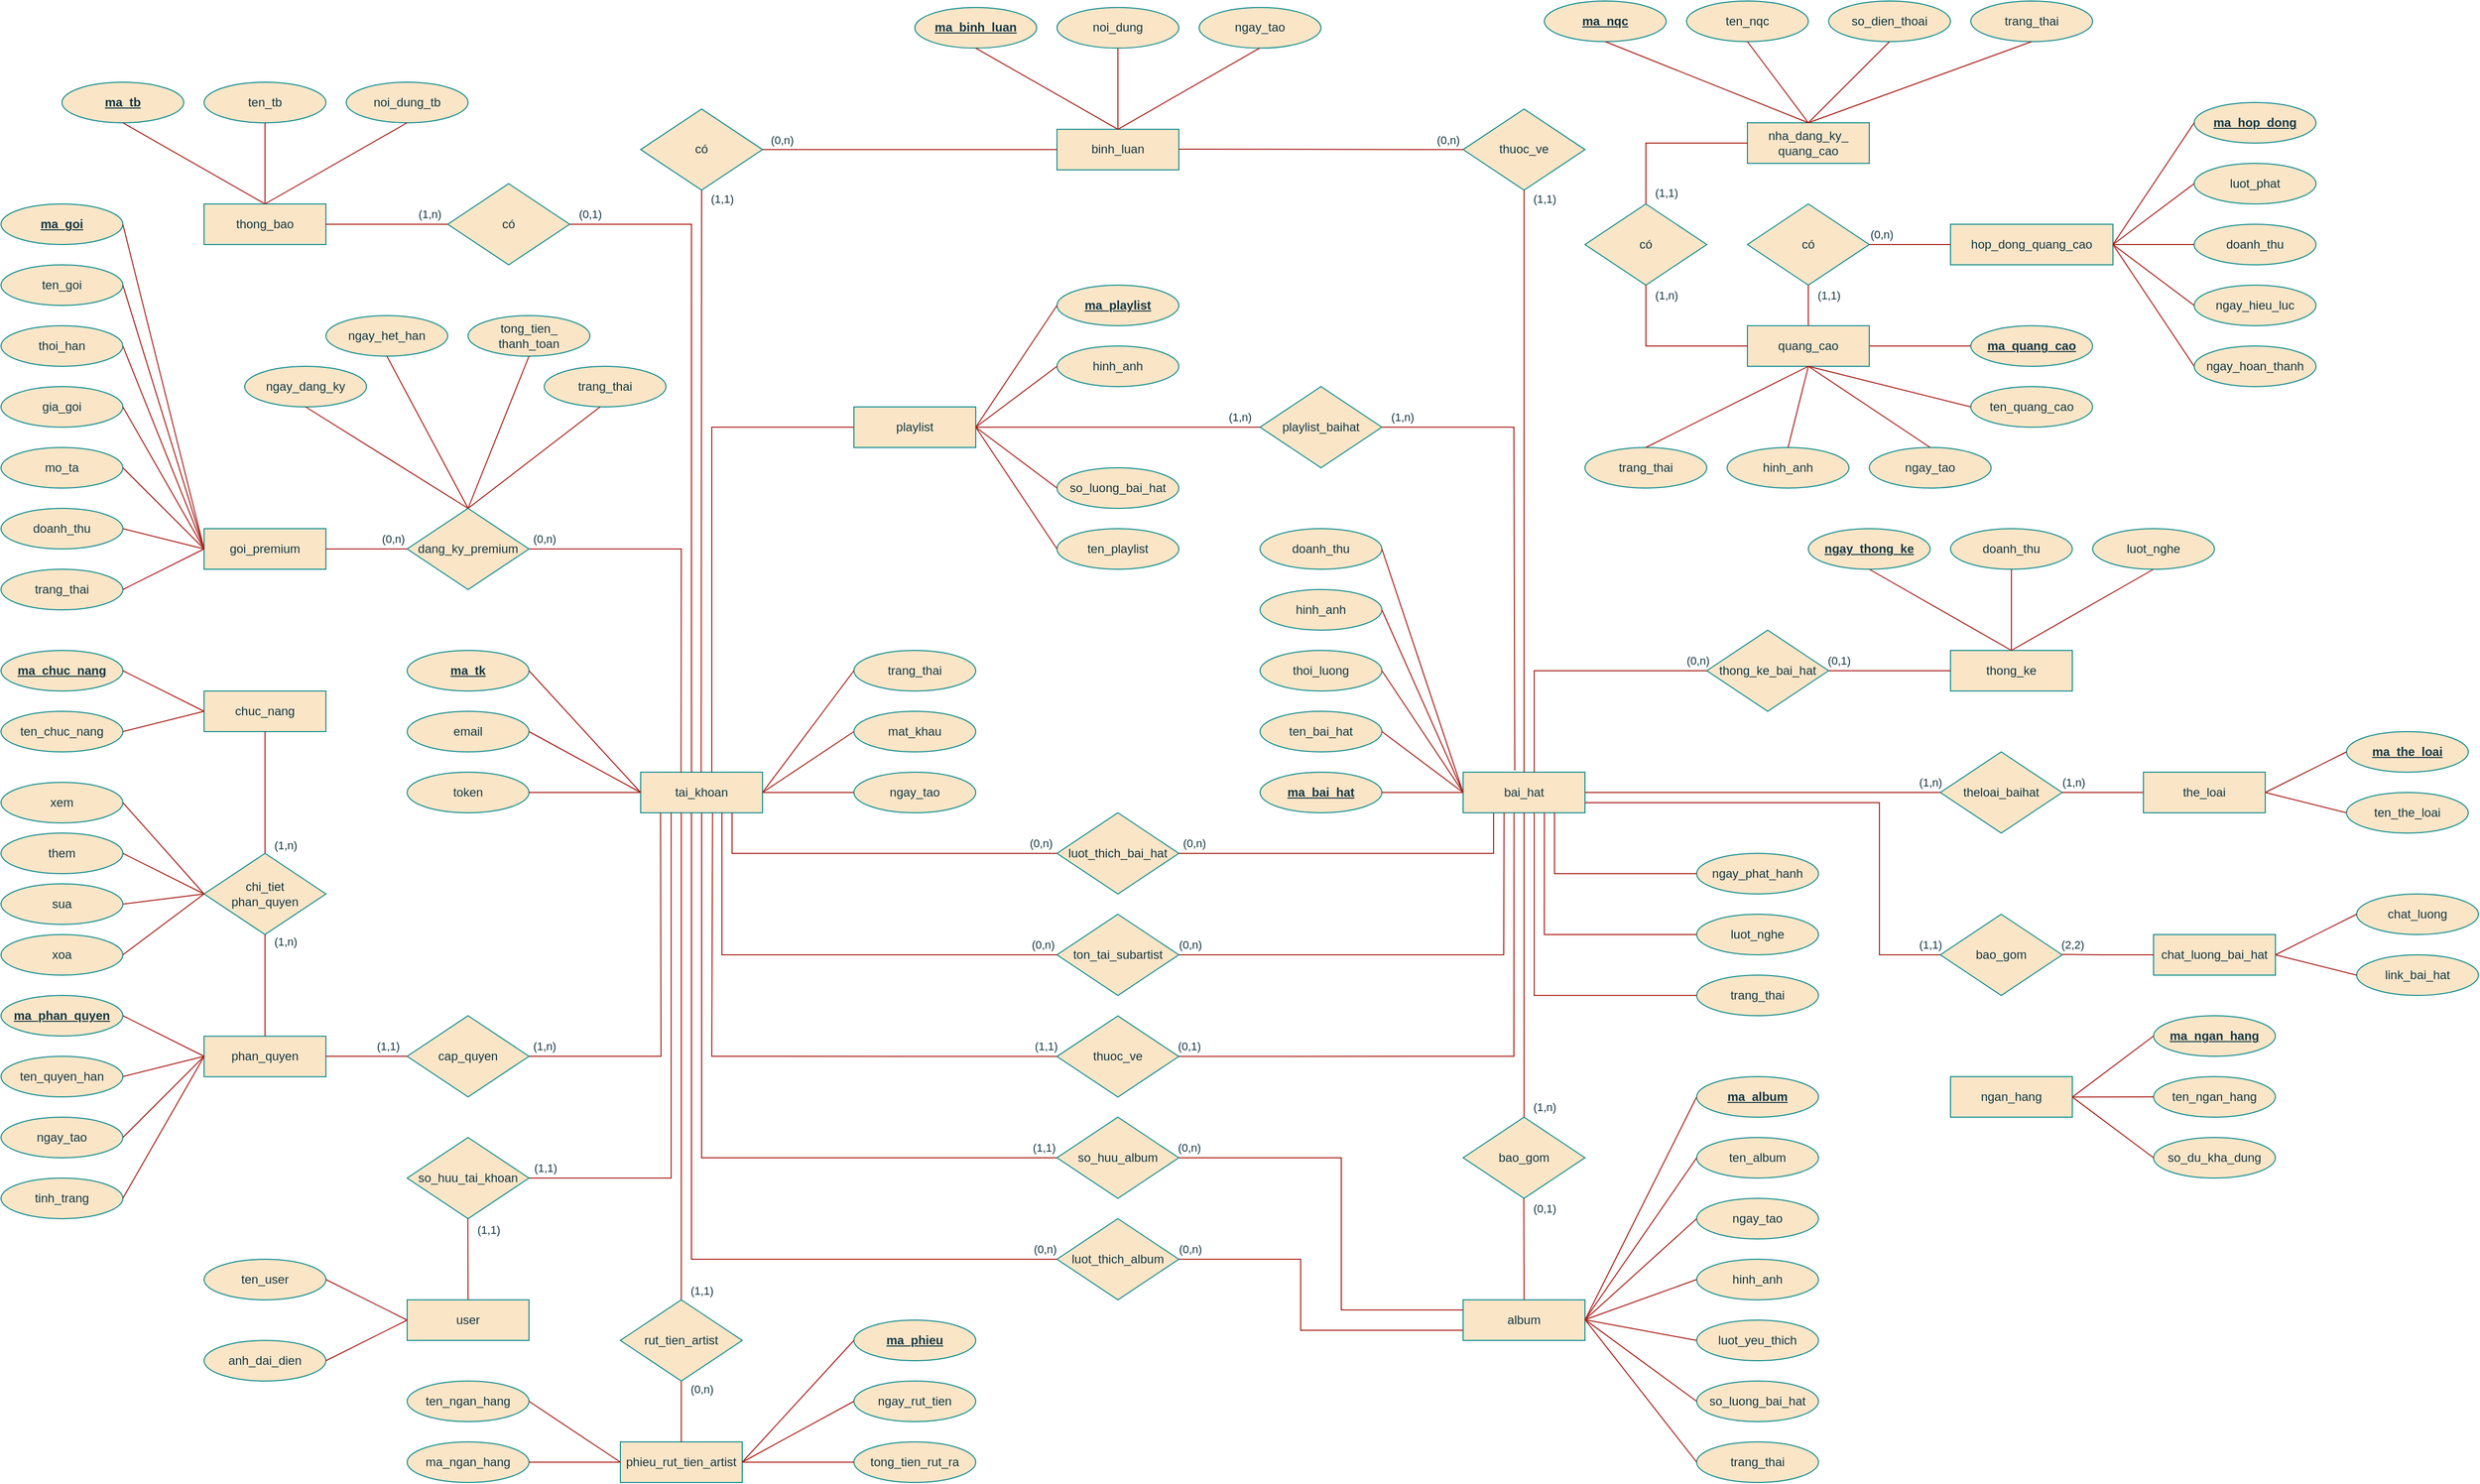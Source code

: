 <mxfile version="24.9.1">
  <diagram name="Page-1" id="HdF9HqA1FJVr8wq_OMgY">
    <mxGraphModel dx="5954" dy="3026" grid="0" gridSize="10" guides="1" tooltips="1" connect="1" arrows="1" fold="1" page="1" pageScale="1" pageWidth="827" pageHeight="1169" background="#FFFFFF" math="0" shadow="0">
      <root>
        <mxCell id="0" />
        <mxCell id="1" parent="0" />
        <mxCell id="U1hwSRHXEtGXEATDFXdb-1" value="&lt;b&gt;&lt;u&gt;ma_album&lt;/u&gt;&lt;/b&gt;" style="ellipse;whiteSpace=wrap;html=1;rounded=0;labelBackgroundColor=none;fillColor=#FAE5C7;strokeColor=#0F8B8D;fontColor=#143642;" parent="1" vertex="1">
          <mxGeometry x="590" y="940" width="120" height="40" as="geometry" />
        </mxCell>
        <mxCell id="U1hwSRHXEtGXEATDFXdb-2" value="album" style="rounded=0;whiteSpace=wrap;html=1;labelBackgroundColor=none;fillColor=#FAE5C7;strokeColor=#0F8B8D;fontColor=#143642;" parent="1" vertex="1">
          <mxGeometry x="360" y="1160" width="120" height="40" as="geometry" />
        </mxCell>
        <mxCell id="U1hwSRHXEtGXEATDFXdb-20" value="bai_hat" style="rounded=0;whiteSpace=wrap;html=1;labelBackgroundColor=none;fillColor=#FAE5C7;strokeColor=#0F8B8D;fontColor=#143642;" parent="1" vertex="1">
          <mxGeometry x="360" y="640" width="120" height="40" as="geometry" />
        </mxCell>
        <mxCell id="U1hwSRHXEtGXEATDFXdb-22" value="ngan_hang" style="rounded=0;whiteSpace=wrap;html=1;labelBackgroundColor=none;fillColor=#FAE5C7;strokeColor=#0F8B8D;fontColor=#143642;" parent="1" vertex="1">
          <mxGeometry x="840" y="940" width="120" height="40" as="geometry" />
        </mxCell>
        <mxCell id="U1hwSRHXEtGXEATDFXdb-23" value="binh_luan" style="rounded=0;whiteSpace=wrap;html=1;labelBackgroundColor=none;fillColor=#FAE5C7;strokeColor=#0F8B8D;fontColor=#143642;" parent="1" vertex="1">
          <mxGeometry x="-40" y="6.43" width="120" height="40" as="geometry" />
        </mxCell>
        <mxCell id="U1hwSRHXEtGXEATDFXdb-24" value="phan_quyen" style="rounded=0;whiteSpace=wrap;html=1;labelBackgroundColor=none;fillColor=#FAE5C7;strokeColor=#0F8B8D;fontColor=#143642;" parent="1" vertex="1">
          <mxGeometry x="-880" y="900.18" width="120" height="40" as="geometry" />
        </mxCell>
        <mxCell id="U1hwSRHXEtGXEATDFXdb-25" value="nha_dang_ky&lt;span style=&quot;background-color: initial;&quot;&gt;_&lt;/span&gt;&lt;div&gt;&lt;span style=&quot;background-color: initial;&quot;&gt;quang_cao&lt;/span&gt;&lt;/div&gt;" style="rounded=0;whiteSpace=wrap;html=1;labelBackgroundColor=none;fillColor=#FAE5C7;strokeColor=#0F8B8D;fontColor=#143642;" parent="1" vertex="1">
          <mxGeometry x="640" width="120" height="40" as="geometry" />
        </mxCell>
        <mxCell id="U1hwSRHXEtGXEATDFXdb-28" value="hop_dong_quang_cao" style="rounded=0;whiteSpace=wrap;html=1;labelBackgroundColor=none;fillColor=#FAE5C7;strokeColor=#0F8B8D;fontColor=#143642;" parent="1" vertex="1">
          <mxGeometry x="840" y="100" width="160" height="40" as="geometry" />
        </mxCell>
        <mxCell id="U1hwSRHXEtGXEATDFXdb-29" value="goi_premium" style="rounded=0;whiteSpace=wrap;html=1;labelBackgroundColor=none;fillColor=#FAE5C7;strokeColor=#0F8B8D;fontColor=#143642;" parent="1" vertex="1">
          <mxGeometry x="-880" y="400" width="120" height="40" as="geometry" />
        </mxCell>
        <mxCell id="U1hwSRHXEtGXEATDFXdb-34" value="chat_luong_bai_hat" style="rounded=0;whiteSpace=wrap;html=1;labelBackgroundColor=none;fillColor=#FAE5C7;strokeColor=#0F8B8D;fontColor=#143642;" parent="1" vertex="1">
          <mxGeometry x="1040" y="800" width="120" height="40" as="geometry" />
        </mxCell>
        <mxCell id="U1hwSRHXEtGXEATDFXdb-35" value="phieu_rut_tien_artist" style="rounded=0;whiteSpace=wrap;html=1;labelBackgroundColor=none;fillColor=#FAE5C7;strokeColor=#0F8B8D;fontColor=#143642;" parent="1" vertex="1">
          <mxGeometry x="-470" y="1300" width="120" height="40" as="geometry" />
        </mxCell>
        <mxCell id="U1hwSRHXEtGXEATDFXdb-38" value="tai_khoan" style="rounded=0;whiteSpace=wrap;html=1;labelBackgroundColor=none;fillColor=#FAE5C7;strokeColor=#0F8B8D;fontColor=#143642;" parent="1" vertex="1">
          <mxGeometry x="-450" y="640" width="120" height="40" as="geometry" />
        </mxCell>
        <mxCell id="U1hwSRHXEtGXEATDFXdb-39" value="quang_cao" style="rounded=0;whiteSpace=wrap;html=1;labelBackgroundColor=none;fillColor=#FAE5C7;strokeColor=#0F8B8D;fontColor=#143642;" parent="1" vertex="1">
          <mxGeometry x="640" y="200" width="120" height="40" as="geometry" />
        </mxCell>
        <mxCell id="U1hwSRHXEtGXEATDFXdb-42" value="thong_bao" style="rounded=0;whiteSpace=wrap;html=1;labelBackgroundColor=none;fillColor=#FAE5C7;strokeColor=#0F8B8D;fontColor=#143642;" parent="1" vertex="1">
          <mxGeometry x="-880" y="80" width="120" height="40" as="geometry" />
        </mxCell>
        <mxCell id="U1hwSRHXEtGXEATDFXdb-43" value="thong_ke" style="rounded=0;whiteSpace=wrap;html=1;labelBackgroundColor=none;fillColor=#FAE5C7;strokeColor=#0F8B8D;fontColor=#143642;" parent="1" vertex="1">
          <mxGeometry x="840" y="520" width="120" height="40" as="geometry" />
        </mxCell>
        <mxCell id="U1hwSRHXEtGXEATDFXdb-44" value="user" style="rounded=0;whiteSpace=wrap;html=1;labelBackgroundColor=none;fillColor=#FAE5C7;strokeColor=#0F8B8D;fontColor=#143642;" parent="1" vertex="1">
          <mxGeometry x="-680" y="1160" width="120" height="40" as="geometry" />
        </mxCell>
        <mxCell id="U1hwSRHXEtGXEATDFXdb-45" value="ngay_tao" style="ellipse;whiteSpace=wrap;html=1;rounded=0;labelBackgroundColor=none;fillColor=#FAE5C7;strokeColor=#0F8B8D;fontColor=#143642;" parent="1" vertex="1">
          <mxGeometry x="590" y="1060" width="120" height="40" as="geometry" />
        </mxCell>
        <mxCell id="U1hwSRHXEtGXEATDFXdb-46" value="ten_bai_hat" style="ellipse;whiteSpace=wrap;html=1;rounded=0;labelBackgroundColor=none;fillColor=#FAE5C7;strokeColor=#0F8B8D;fontColor=#143642;" parent="1" vertex="1">
          <mxGeometry x="160" y="580" width="120" height="40" as="geometry" />
        </mxCell>
        <mxCell id="U1hwSRHXEtGXEATDFXdb-50" value="trang_thai" style="ellipse;whiteSpace=wrap;html=1;rounded=0;labelBackgroundColor=none;fillColor=#FAE5C7;strokeColor=#0F8B8D;fontColor=#143642;" parent="1" vertex="1">
          <mxGeometry x="590" y="1300" width="120" height="40" as="geometry" />
        </mxCell>
        <mxCell id="U1hwSRHXEtGXEATDFXdb-53" value="hinh_anh" style="ellipse;whiteSpace=wrap;html=1;rounded=0;labelBackgroundColor=none;fillColor=#FAE5C7;strokeColor=#0F8B8D;fontColor=#143642;" parent="1" vertex="1">
          <mxGeometry x="590" y="1120" width="120" height="40" as="geometry" />
        </mxCell>
        <mxCell id="U1hwSRHXEtGXEATDFXdb-55" value="ten_album" style="ellipse;whiteSpace=wrap;html=1;rounded=0;labelBackgroundColor=none;fillColor=#FAE5C7;strokeColor=#0F8B8D;fontColor=#143642;" parent="1" vertex="1">
          <mxGeometry x="590" y="1000" width="120" height="40" as="geometry" />
        </mxCell>
        <mxCell id="U1hwSRHXEtGXEATDFXdb-56" value="&lt;b&gt;&lt;u&gt;ma_bai_hat&lt;/u&gt;&lt;/b&gt;" style="ellipse;whiteSpace=wrap;html=1;rounded=0;labelBackgroundColor=none;fillColor=#FAE5C7;strokeColor=#0F8B8D;fontColor=#143642;" parent="1" vertex="1">
          <mxGeometry x="160" y="640" width="120" height="40" as="geometry" />
        </mxCell>
        <mxCell id="U1hwSRHXEtGXEATDFXdb-58" value="luot_yeu_thich" style="ellipse;whiteSpace=wrap;html=1;rounded=0;labelBackgroundColor=none;fillColor=#FAE5C7;strokeColor=#0F8B8D;fontColor=#143642;" parent="1" vertex="1">
          <mxGeometry x="590" y="1180" width="120" height="40" as="geometry" />
        </mxCell>
        <mxCell id="U1hwSRHXEtGXEATDFXdb-62" value="thoi_luong" style="ellipse;whiteSpace=wrap;html=1;rounded=0;labelBackgroundColor=none;fillColor=#FAE5C7;strokeColor=#0F8B8D;fontColor=#143642;" parent="1" vertex="1">
          <mxGeometry x="160" y="520" width="120" height="40" as="geometry" />
        </mxCell>
        <mxCell id="U1hwSRHXEtGXEATDFXdb-63" value="trang_thai" style="ellipse;whiteSpace=wrap;html=1;rounded=0;labelBackgroundColor=none;fillColor=#FAE5C7;strokeColor=#0F8B8D;fontColor=#143642;" parent="1" vertex="1">
          <mxGeometry x="590" y="840" width="120" height="40" as="geometry" />
        </mxCell>
        <mxCell id="U1hwSRHXEtGXEATDFXdb-64" value="luot_nghe" style="ellipse;whiteSpace=wrap;html=1;rounded=0;labelBackgroundColor=none;fillColor=#FAE5C7;strokeColor=#0F8B8D;fontColor=#143642;" parent="1" vertex="1">
          <mxGeometry x="590" y="780" width="120" height="40" as="geometry" />
        </mxCell>
        <mxCell id="U1hwSRHXEtGXEATDFXdb-65" value="hinh_anh" style="ellipse;whiteSpace=wrap;html=1;rounded=0;labelBackgroundColor=none;fillColor=#FAE5C7;strokeColor=#0F8B8D;fontColor=#143642;" parent="1" vertex="1">
          <mxGeometry x="160" y="460" width="120" height="40" as="geometry" />
        </mxCell>
        <mxCell id="U1hwSRHXEtGXEATDFXdb-66" value="ngay_phat_hanh" style="ellipse;whiteSpace=wrap;html=1;rounded=0;labelBackgroundColor=none;fillColor=#FAE5C7;strokeColor=#0F8B8D;fontColor=#143642;" parent="1" vertex="1">
          <mxGeometry x="590" y="720" width="120" height="40" as="geometry" />
        </mxCell>
        <mxCell id="U1hwSRHXEtGXEATDFXdb-67" value="doanh_thu" style="ellipse;whiteSpace=wrap;html=1;rounded=0;labelBackgroundColor=none;fillColor=#FAE5C7;strokeColor=#0F8B8D;fontColor=#143642;" parent="1" vertex="1">
          <mxGeometry x="160" y="400" width="120" height="40" as="geometry" />
        </mxCell>
        <mxCell id="U1hwSRHXEtGXEATDFXdb-74" value="" style="endArrow=none;html=1;rounded=0;entryX=0;entryY=0.5;entryDx=0;entryDy=0;exitX=1;exitY=0.5;exitDx=0;exitDy=0;labelBackgroundColor=none;fontColor=default;strokeColor=#A8201A;" parent="1" source="U1hwSRHXEtGXEATDFXdb-56" target="U1hwSRHXEtGXEATDFXdb-20" edge="1">
          <mxGeometry width="50" height="50" relative="1" as="geometry">
            <mxPoint x="405" y="710" as="sourcePoint" />
            <mxPoint x="455" y="660" as="targetPoint" />
          </mxGeometry>
        </mxCell>
        <mxCell id="U1hwSRHXEtGXEATDFXdb-75" value="" style="endArrow=none;html=1;rounded=0;entryX=0;entryY=0.5;entryDx=0;entryDy=0;exitX=0.75;exitY=1;exitDx=0;exitDy=0;labelBackgroundColor=none;fontColor=default;strokeColor=#A8201A;" parent="1" source="U1hwSRHXEtGXEATDFXdb-20" target="U1hwSRHXEtGXEATDFXdb-66" edge="1">
          <mxGeometry width="50" height="50" relative="1" as="geometry">
            <mxPoint x="470" y="660" as="sourcePoint" />
            <mxPoint x="520" y="610" as="targetPoint" />
            <Array as="points">
              <mxPoint x="450" y="740" />
            </Array>
          </mxGeometry>
        </mxCell>
        <mxCell id="U1hwSRHXEtGXEATDFXdb-76" value="" style="endArrow=none;html=1;rounded=0;entryX=1;entryY=0.5;entryDx=0;entryDy=0;exitX=0;exitY=0.5;exitDx=0;exitDy=0;labelBackgroundColor=none;fontColor=default;strokeColor=#A8201A;" parent="1" source="U1hwSRHXEtGXEATDFXdb-20" target="U1hwSRHXEtGXEATDFXdb-67" edge="1">
          <mxGeometry width="50" height="50" relative="1" as="geometry">
            <mxPoint x="470" y="660" as="sourcePoint" />
            <mxPoint x="520" y="610" as="targetPoint" />
          </mxGeometry>
        </mxCell>
        <mxCell id="U1hwSRHXEtGXEATDFXdb-77" value="" style="endArrow=none;html=1;rounded=0;entryX=1;entryY=0.5;entryDx=0;entryDy=0;exitX=0;exitY=0.5;exitDx=0;exitDy=0;labelBackgroundColor=none;fontColor=default;strokeColor=#A8201A;" parent="1" source="U1hwSRHXEtGXEATDFXdb-20" target="U1hwSRHXEtGXEATDFXdb-46" edge="1">
          <mxGeometry width="50" height="50" relative="1" as="geometry">
            <mxPoint x="480" y="659.57" as="sourcePoint" />
            <mxPoint x="620" y="420" as="targetPoint" />
          </mxGeometry>
        </mxCell>
        <mxCell id="U1hwSRHXEtGXEATDFXdb-79" value="" style="endArrow=none;html=1;rounded=0;entryX=1;entryY=0.5;entryDx=0;entryDy=0;exitX=0;exitY=0.5;exitDx=0;exitDy=0;labelBackgroundColor=none;fontColor=default;strokeColor=#A8201A;" parent="1" source="U1hwSRHXEtGXEATDFXdb-20" target="U1hwSRHXEtGXEATDFXdb-62" edge="1">
          <mxGeometry width="50" height="50" relative="1" as="geometry">
            <mxPoint x="470" y="659.8" as="sourcePoint" />
            <mxPoint x="630" y="659.8" as="targetPoint" />
          </mxGeometry>
        </mxCell>
        <mxCell id="U1hwSRHXEtGXEATDFXdb-80" value="" style="endArrow=none;html=1;rounded=0;entryX=0;entryY=0.5;entryDx=0;entryDy=0;labelBackgroundColor=none;fontColor=default;strokeColor=#A8201A;" parent="1" target="U1hwSRHXEtGXEATDFXdb-63" edge="1">
          <mxGeometry width="50" height="50" relative="1" as="geometry">
            <mxPoint x="430" y="680" as="sourcePoint" />
            <mxPoint x="630" y="659.69" as="targetPoint" />
            <Array as="points">
              <mxPoint x="430" y="860" />
            </Array>
          </mxGeometry>
        </mxCell>
        <mxCell id="U1hwSRHXEtGXEATDFXdb-85" value="" style="endArrow=none;html=1;rounded=0;entryX=1;entryY=0.5;entryDx=0;entryDy=0;exitX=0;exitY=0.5;exitDx=0;exitDy=0;labelBackgroundColor=none;fontColor=default;strokeColor=#A8201A;" parent="1" source="U1hwSRHXEtGXEATDFXdb-1" target="U1hwSRHXEtGXEATDFXdb-2" edge="1">
          <mxGeometry width="50" height="50" relative="1" as="geometry">
            <mxPoint x="240" y="1179.62" as="sourcePoint" />
            <mxPoint x="360" y="1179.62" as="targetPoint" />
          </mxGeometry>
        </mxCell>
        <mxCell id="U1hwSRHXEtGXEATDFXdb-86" value="so_luong_bai_hat" style="ellipse;whiteSpace=wrap;html=1;rounded=0;labelBackgroundColor=none;fillColor=#FAE5C7;strokeColor=#0F8B8D;fontColor=#143642;" parent="1" vertex="1">
          <mxGeometry x="590" y="1240" width="120" height="40" as="geometry" />
        </mxCell>
        <mxCell id="U1hwSRHXEtGXEATDFXdb-87" value="" style="endArrow=none;html=1;rounded=0;entryX=0;entryY=0.5;entryDx=0;entryDy=0;exitX=1;exitY=0.5;exitDx=0;exitDy=0;labelBackgroundColor=none;fontColor=default;strokeColor=#A8201A;" parent="1" target="U1hwSRHXEtGXEATDFXdb-50" edge="1">
          <mxGeometry width="50" height="50" relative="1" as="geometry">
            <mxPoint x="480" y="1179.41" as="sourcePoint" />
            <mxPoint x="600" y="1179.41" as="targetPoint" />
          </mxGeometry>
        </mxCell>
        <mxCell id="U1hwSRHXEtGXEATDFXdb-88" value="" style="endArrow=none;html=1;rounded=0;entryX=0;entryY=0.5;entryDx=0;entryDy=0;exitX=1;exitY=0.5;exitDx=0;exitDy=0;labelBackgroundColor=none;fontColor=default;strokeColor=#A8201A;" parent="1" target="U1hwSRHXEtGXEATDFXdb-86" edge="1">
          <mxGeometry width="50" height="50" relative="1" as="geometry">
            <mxPoint x="480" y="1179.41" as="sourcePoint" />
            <mxPoint x="600" y="1179.41" as="targetPoint" />
          </mxGeometry>
        </mxCell>
        <mxCell id="U1hwSRHXEtGXEATDFXdb-89" value="" style="endArrow=none;html=1;rounded=0;entryX=0;entryY=0.5;entryDx=0;entryDy=0;exitX=1;exitY=0.5;exitDx=0;exitDy=0;labelBackgroundColor=none;fontColor=default;strokeColor=#A8201A;" parent="1" target="U1hwSRHXEtGXEATDFXdb-58" edge="1">
          <mxGeometry width="50" height="50" relative="1" as="geometry">
            <mxPoint x="480" y="1179.63" as="sourcePoint" />
            <mxPoint x="600" y="1179.63" as="targetPoint" />
          </mxGeometry>
        </mxCell>
        <mxCell id="U1hwSRHXEtGXEATDFXdb-90" value="" style="endArrow=none;html=1;rounded=0;entryX=0;entryY=0.5;entryDx=0;entryDy=0;exitX=1;exitY=0.5;exitDx=0;exitDy=0;labelBackgroundColor=none;fontColor=default;strokeColor=#A8201A;" parent="1" target="U1hwSRHXEtGXEATDFXdb-53" edge="1">
          <mxGeometry width="50" height="50" relative="1" as="geometry">
            <mxPoint x="480" y="1179.63" as="sourcePoint" />
            <mxPoint x="600" y="1179.63" as="targetPoint" />
          </mxGeometry>
        </mxCell>
        <mxCell id="U1hwSRHXEtGXEATDFXdb-91" value="" style="endArrow=none;html=1;rounded=0;entryX=0;entryY=0.5;entryDx=0;entryDy=0;exitX=1;exitY=0.5;exitDx=0;exitDy=0;labelBackgroundColor=none;fontColor=default;strokeColor=#A8201A;" parent="1" target="U1hwSRHXEtGXEATDFXdb-45" edge="1">
          <mxGeometry width="50" height="50" relative="1" as="geometry">
            <mxPoint x="480" y="1179.63" as="sourcePoint" />
            <mxPoint x="600" y="1179.63" as="targetPoint" />
          </mxGeometry>
        </mxCell>
        <mxCell id="U1hwSRHXEtGXEATDFXdb-92" value="" style="endArrow=none;html=1;rounded=0;entryX=0;entryY=0.5;entryDx=0;entryDy=0;exitX=1;exitY=0.5;exitDx=0;exitDy=0;labelBackgroundColor=none;fontColor=default;strokeColor=#A8201A;" parent="1" target="U1hwSRHXEtGXEATDFXdb-55" edge="1">
          <mxGeometry width="50" height="50" relative="1" as="geometry">
            <mxPoint x="480" y="1179.63" as="sourcePoint" />
            <mxPoint x="600" y="1179.63" as="targetPoint" />
          </mxGeometry>
        </mxCell>
        <mxCell id="U1hwSRHXEtGXEATDFXdb-96" value="email" style="ellipse;whiteSpace=wrap;html=1;rounded=0;labelBackgroundColor=none;fillColor=#FAE5C7;strokeColor=#0F8B8D;fontColor=#143642;" parent="1" vertex="1">
          <mxGeometry x="-680" y="580" width="120" height="40" as="geometry" />
        </mxCell>
        <mxCell id="U1hwSRHXEtGXEATDFXdb-97" value="mat_khau" style="ellipse;whiteSpace=wrap;html=1;rounded=0;labelBackgroundColor=none;fillColor=#FAE5C7;strokeColor=#0F8B8D;fontColor=#143642;" parent="1" vertex="1">
          <mxGeometry x="-240" y="580" width="120" height="40" as="geometry" />
        </mxCell>
        <mxCell id="U1hwSRHXEtGXEATDFXdb-98" value="token" style="ellipse;whiteSpace=wrap;html=1;rounded=0;labelBackgroundColor=none;fillColor=#FAE5C7;strokeColor=#0F8B8D;fontColor=#143642;" parent="1" vertex="1">
          <mxGeometry x="-680" y="640" width="120" height="40" as="geometry" />
        </mxCell>
        <mxCell id="U1hwSRHXEtGXEATDFXdb-100" value="ngay_tao" style="ellipse;whiteSpace=wrap;html=1;rounded=0;labelBackgroundColor=none;fillColor=#FAE5C7;strokeColor=#0F8B8D;fontColor=#143642;" parent="1" vertex="1">
          <mxGeometry x="-240" y="640" width="120" height="40" as="geometry" />
        </mxCell>
        <mxCell id="U1hwSRHXEtGXEATDFXdb-101" value="&lt;b&gt;&lt;u&gt;ma_tk&lt;/u&gt;&lt;/b&gt;" style="ellipse;whiteSpace=wrap;html=1;rounded=0;labelBackgroundColor=none;fillColor=#FAE5C7;strokeColor=#0F8B8D;fontColor=#143642;" parent="1" vertex="1">
          <mxGeometry x="-680" y="520" width="120" height="40" as="geometry" />
        </mxCell>
        <mxCell id="U1hwSRHXEtGXEATDFXdb-102" value="trang_thai" style="ellipse;whiteSpace=wrap;html=1;rounded=0;labelBackgroundColor=none;fillColor=#FAE5C7;strokeColor=#0F8B8D;fontColor=#143642;" parent="1" vertex="1">
          <mxGeometry x="-240" y="520" width="120" height="40" as="geometry" />
        </mxCell>
        <mxCell id="U1hwSRHXEtGXEATDFXdb-105" value="" style="endArrow=none;html=1;rounded=0;entryX=0;entryY=0.5;entryDx=0;entryDy=0;exitX=1;exitY=0.5;exitDx=0;exitDy=0;labelBackgroundColor=none;fontColor=default;strokeColor=#A8201A;" parent="1" source="U1hwSRHXEtGXEATDFXdb-101" target="U1hwSRHXEtGXEATDFXdb-38" edge="1">
          <mxGeometry width="50" height="50" relative="1" as="geometry">
            <mxPoint x="-390.37" y="790" as="sourcePoint" />
            <mxPoint x="-460.0" y="660" as="targetPoint" />
          </mxGeometry>
        </mxCell>
        <mxCell id="U1hwSRHXEtGXEATDFXdb-106" value="" style="endArrow=none;html=1;rounded=0;entryX=1;entryY=0.5;entryDx=0;entryDy=0;labelBackgroundColor=none;fontColor=default;strokeColor=#A8201A;" parent="1" target="U1hwSRHXEtGXEATDFXdb-98" edge="1">
          <mxGeometry width="50" height="50" relative="1" as="geometry">
            <mxPoint x="-450.74" y="660" as="sourcePoint" />
            <mxPoint x="-450.74" y="550" as="targetPoint" />
          </mxGeometry>
        </mxCell>
        <mxCell id="U1hwSRHXEtGXEATDFXdb-107" value="" style="endArrow=none;html=1;rounded=0;entryX=1;entryY=0.5;entryDx=0;entryDy=0;labelBackgroundColor=none;fontColor=default;strokeColor=#A8201A;" parent="1" target="U1hwSRHXEtGXEATDFXdb-96" edge="1">
          <mxGeometry width="50" height="50" relative="1" as="geometry">
            <mxPoint x="-450" y="660" as="sourcePoint" />
            <mxPoint x="-450" y="550" as="targetPoint" />
          </mxGeometry>
        </mxCell>
        <mxCell id="U1hwSRHXEtGXEATDFXdb-108" value="" style="endArrow=none;html=1;rounded=0;entryX=0;entryY=0.5;entryDx=0;entryDy=0;labelBackgroundColor=none;fontColor=default;strokeColor=#A8201A;" parent="1" target="U1hwSRHXEtGXEATDFXdb-100" edge="1">
          <mxGeometry width="50" height="50" relative="1" as="geometry">
            <mxPoint x="-330" y="660" as="sourcePoint" />
            <mxPoint x="-330" y="550" as="targetPoint" />
          </mxGeometry>
        </mxCell>
        <mxCell id="U1hwSRHXEtGXEATDFXdb-109" value="" style="endArrow=none;html=1;rounded=0;entryX=0;entryY=0.5;entryDx=0;entryDy=0;labelBackgroundColor=none;fontColor=default;strokeColor=#A8201A;" parent="1" target="U1hwSRHXEtGXEATDFXdb-97" edge="1">
          <mxGeometry width="50" height="50" relative="1" as="geometry">
            <mxPoint x="-330" y="660" as="sourcePoint" />
            <mxPoint x="-330" y="550" as="targetPoint" />
          </mxGeometry>
        </mxCell>
        <mxCell id="U1hwSRHXEtGXEATDFXdb-110" value="" style="endArrow=none;html=1;rounded=0;entryX=0;entryY=0.5;entryDx=0;entryDy=0;labelBackgroundColor=none;fontColor=default;strokeColor=#A8201A;" parent="1" target="U1hwSRHXEtGXEATDFXdb-102" edge="1">
          <mxGeometry width="50" height="50" relative="1" as="geometry">
            <mxPoint x="-330" y="660" as="sourcePoint" />
            <mxPoint x="-330" y="550" as="targetPoint" />
          </mxGeometry>
        </mxCell>
        <mxCell id="F89xeix9FwR3bh-c3NrX-1" value="ton_tai_subartist" style="rhombus;whiteSpace=wrap;html=1;rounded=0;labelBackgroundColor=none;fillColor=#FAE5C7;strokeColor=#0F8B8D;fontColor=#143642;" parent="1" vertex="1">
          <mxGeometry x="-40" y="780" width="120" height="80" as="geometry" />
        </mxCell>
        <mxCell id="F89xeix9FwR3bh-c3NrX-4" value="" style="endArrow=none;html=1;rounded=0;entryX=0.336;entryY=0.992;entryDx=0;entryDy=0;exitX=1;exitY=0.5;exitDx=0;exitDy=0;entryPerimeter=0;labelBackgroundColor=none;fontColor=default;strokeColor=#A8201A;" parent="1" source="F89xeix9FwR3bh-c3NrX-1" target="U1hwSRHXEtGXEATDFXdb-20" edge="1">
          <mxGeometry width="50" height="50" relative="1" as="geometry">
            <mxPoint x="120" y="820" as="sourcePoint" />
            <mxPoint x="490" y="680" as="targetPoint" />
            <Array as="points">
              <mxPoint x="400" y="820" />
            </Array>
          </mxGeometry>
        </mxCell>
        <mxCell id="cayaf0pA_EMKtz3INEba-21" value="(0,n)" style="edgeLabel;html=1;align=center;verticalAlign=middle;resizable=0;points=[];labelBackgroundColor=none;rounded=0;fontColor=#143642;" parent="F89xeix9FwR3bh-c3NrX-4" vertex="1" connectable="0">
          <mxGeometry x="-0.955" y="3" relative="1" as="geometry">
            <mxPoint y="-7" as="offset" />
          </mxGeometry>
        </mxCell>
        <mxCell id="F89xeix9FwR3bh-c3NrX-7" value="" style="endArrow=none;html=1;rounded=0;entryX=0;entryY=0.5;entryDx=0;entryDy=0;labelBackgroundColor=none;fontColor=default;strokeColor=#A8201A;" parent="1" target="F89xeix9FwR3bh-c3NrX-1" edge="1">
          <mxGeometry width="50" height="50" relative="1" as="geometry">
            <mxPoint x="-370" y="680" as="sourcePoint" />
            <mxPoint y="820" as="targetPoint" />
            <Array as="points">
              <mxPoint x="-370" y="820" />
            </Array>
          </mxGeometry>
        </mxCell>
        <mxCell id="cayaf0pA_EMKtz3INEba-20" value="(0,n)" style="edgeLabel;html=1;align=center;verticalAlign=middle;resizable=0;points=[];labelBackgroundColor=none;rounded=0;fontColor=#143642;" parent="F89xeix9FwR3bh-c3NrX-7" vertex="1" connectable="0">
          <mxGeometry x="0.941" relative="1" as="geometry">
            <mxPoint y="-10" as="offset" />
          </mxGeometry>
        </mxCell>
        <mxCell id="F89xeix9FwR3bh-c3NrX-8" value="thuoc_ve" style="rhombus;whiteSpace=wrap;html=1;rounded=0;labelBackgroundColor=none;fillColor=#FAE5C7;strokeColor=#0F8B8D;fontColor=#143642;" parent="1" vertex="1">
          <mxGeometry x="-40" y="880.18" width="120" height="80" as="geometry" />
        </mxCell>
        <mxCell id="F89xeix9FwR3bh-c3NrX-9" value="" style="endArrow=none;html=1;rounded=0;entryX=0.418;entryY=1.014;entryDx=0;entryDy=0;exitX=1;exitY=0.5;exitDx=0;exitDy=0;entryPerimeter=0;labelBackgroundColor=none;fontColor=default;strokeColor=#A8201A;" parent="1" source="F89xeix9FwR3bh-c3NrX-8" target="U1hwSRHXEtGXEATDFXdb-20" edge="1">
          <mxGeometry width="50" height="50" relative="1" as="geometry">
            <mxPoint x="120" y="960" as="sourcePoint" />
            <mxPoint x="500" y="820" as="targetPoint" />
            <Array as="points">
              <mxPoint x="410" y="920" />
            </Array>
          </mxGeometry>
        </mxCell>
        <mxCell id="cayaf0pA_EMKtz3INEba-23" value="(0,1)" style="edgeLabel;html=1;align=center;verticalAlign=middle;resizable=0;points=[];labelBackgroundColor=none;rounded=0;fontColor=#143642;" parent="F89xeix9FwR3bh-c3NrX-9" vertex="1" connectable="0">
          <mxGeometry x="-0.966" y="-2" relative="1" as="geometry">
            <mxPoint y="-12" as="offset" />
          </mxGeometry>
        </mxCell>
        <mxCell id="F89xeix9FwR3bh-c3NrX-12" value="" style="endArrow=none;html=1;rounded=0;entryX=0;entryY=0.5;entryDx=0;entryDy=0;exitX=0.59;exitY=1.014;exitDx=0;exitDy=0;exitPerimeter=0;labelBackgroundColor=none;fontColor=default;strokeColor=#A8201A;" parent="1" source="U1hwSRHXEtGXEATDFXdb-38" target="F89xeix9FwR3bh-c3NrX-8" edge="1">
          <mxGeometry width="50" height="50" relative="1" as="geometry">
            <mxPoint x="-380" y="810" as="sourcePoint" />
            <mxPoint y="950" as="targetPoint" />
            <Array as="points">
              <mxPoint x="-380" y="920" />
            </Array>
          </mxGeometry>
        </mxCell>
        <mxCell id="cayaf0pA_EMKtz3INEba-22" value="(1,1)" style="edgeLabel;html=1;align=center;verticalAlign=middle;resizable=0;points=[];labelBackgroundColor=none;rounded=0;fontColor=#143642;" parent="F89xeix9FwR3bh-c3NrX-12" vertex="1" connectable="0">
          <mxGeometry x="0.962" y="4" relative="1" as="geometry">
            <mxPoint y="-6" as="offset" />
          </mxGeometry>
        </mxCell>
        <mxCell id="F89xeix9FwR3bh-c3NrX-15" value="so_huu_tai_khoan" style="rhombus;whiteSpace=wrap;html=1;rounded=0;labelBackgroundColor=none;fillColor=#FAE5C7;strokeColor=#0F8B8D;fontColor=#143642;" parent="1" vertex="1">
          <mxGeometry x="-680" y="1000" width="120" height="80" as="geometry" />
        </mxCell>
        <mxCell id="F89xeix9FwR3bh-c3NrX-16" value="" style="endArrow=none;html=1;rounded=0;entryX=0.25;entryY=1;entryDx=0;entryDy=0;exitX=1;exitY=0.5;exitDx=0;exitDy=0;labelBackgroundColor=none;fontColor=default;strokeColor=#A8201A;" parent="1" source="F89xeix9FwR3bh-c3NrX-15" target="U1hwSRHXEtGXEATDFXdb-38" edge="1">
          <mxGeometry width="50" height="50" relative="1" as="geometry">
            <mxPoint x="-400.0" y="1000.027" as="sourcePoint" />
            <mxPoint x="-399.68" y="680.0" as="targetPoint" />
            <Array as="points">
              <mxPoint x="-420" y="1040" />
            </Array>
          </mxGeometry>
        </mxCell>
        <mxCell id="cayaf0pA_EMKtz3INEba-34" value="(1,1)" style="edgeLabel;html=1;align=center;verticalAlign=middle;resizable=0;points=[];labelBackgroundColor=none;rounded=0;fontColor=#143642;" parent="F89xeix9FwR3bh-c3NrX-16" vertex="1" connectable="0">
          <mxGeometry x="-0.954" y="1" relative="1" as="geometry">
            <mxPoint x="4" y="-9" as="offset" />
          </mxGeometry>
        </mxCell>
        <mxCell id="F89xeix9FwR3bh-c3NrX-17" value="" style="endArrow=none;html=1;rounded=0;labelBackgroundColor=none;fontColor=default;strokeColor=#A8201A;" parent="1" edge="1">
          <mxGeometry width="50" height="50" relative="1" as="geometry">
            <mxPoint x="-620" y="1160" as="sourcePoint" />
            <mxPoint x="-620.23" y="1080" as="targetPoint" />
          </mxGeometry>
        </mxCell>
        <mxCell id="cayaf0pA_EMKtz3INEba-33" value="(1,1)" style="edgeLabel;html=1;align=center;verticalAlign=middle;resizable=0;points=[];labelBackgroundColor=none;rounded=0;fontColor=#143642;" parent="F89xeix9FwR3bh-c3NrX-17" vertex="1" connectable="0">
          <mxGeometry x="0.742" y="1" relative="1" as="geometry">
            <mxPoint x="21" as="offset" />
          </mxGeometry>
        </mxCell>
        <mxCell id="F89xeix9FwR3bh-c3NrX-19" value="ten_user" style="ellipse;whiteSpace=wrap;html=1;rounded=0;labelBackgroundColor=none;fillColor=#FAE5C7;strokeColor=#0F8B8D;fontColor=#143642;" parent="1" vertex="1">
          <mxGeometry x="-880" y="1120" width="120" height="40" as="geometry" />
        </mxCell>
        <mxCell id="F89xeix9FwR3bh-c3NrX-20" value="anh_dai_dien" style="ellipse;whiteSpace=wrap;html=1;rounded=0;labelBackgroundColor=none;fillColor=#FAE5C7;strokeColor=#0F8B8D;fontColor=#143642;" parent="1" vertex="1">
          <mxGeometry x="-880" y="1200" width="120" height="40" as="geometry" />
        </mxCell>
        <mxCell id="F89xeix9FwR3bh-c3NrX-21" value="" style="endArrow=none;html=1;rounded=0;entryX=1;entryY=0.5;entryDx=0;entryDy=0;exitX=0;exitY=0.5;exitDx=0;exitDy=0;labelBackgroundColor=none;fontColor=default;strokeColor=#A8201A;" parent="1" source="U1hwSRHXEtGXEATDFXdb-44" target="F89xeix9FwR3bh-c3NrX-19" edge="1">
          <mxGeometry width="50" height="50" relative="1" as="geometry">
            <mxPoint x="-560" y="1200" as="sourcePoint" />
            <mxPoint x="-440" y="1160" as="targetPoint" />
          </mxGeometry>
        </mxCell>
        <mxCell id="F89xeix9FwR3bh-c3NrX-22" value="" style="endArrow=none;html=1;rounded=0;exitX=0;exitY=0.5;exitDx=0;exitDy=0;entryX=1;entryY=0.5;entryDx=0;entryDy=0;labelBackgroundColor=none;fontColor=default;strokeColor=#A8201A;" parent="1" source="U1hwSRHXEtGXEATDFXdb-44" target="F89xeix9FwR3bh-c3NrX-20" edge="1">
          <mxGeometry width="50" height="50" relative="1" as="geometry">
            <mxPoint x="-680" y="1200" as="sourcePoint" />
            <mxPoint x="-760" y="1200" as="targetPoint" />
          </mxGeometry>
        </mxCell>
        <mxCell id="F89xeix9FwR3bh-c3NrX-23" value="bao_gom" style="rhombus;whiteSpace=wrap;html=1;rounded=0;labelBackgroundColor=none;fillColor=#FAE5C7;strokeColor=#0F8B8D;fontColor=#143642;" parent="1" vertex="1">
          <mxGeometry x="360" y="980" width="120" height="80" as="geometry" />
        </mxCell>
        <mxCell id="F89xeix9FwR3bh-c3NrX-24" value="" style="endArrow=none;html=1;rounded=0;exitX=0.5;exitY=0;exitDx=0;exitDy=0;labelBackgroundColor=none;fontColor=default;strokeColor=#A8201A;" parent="1" source="F89xeix9FwR3bh-c3NrX-23" edge="1">
          <mxGeometry width="50" height="50" relative="1" as="geometry">
            <mxPoint x="420" y="760" as="sourcePoint" />
            <mxPoint x="420" y="680" as="targetPoint" />
          </mxGeometry>
        </mxCell>
        <mxCell id="cayaf0pA_EMKtz3INEba-48" value="(1,n)" style="edgeLabel;html=1;align=center;verticalAlign=middle;resizable=0;points=[];labelBackgroundColor=none;rounded=0;fontColor=#143642;" parent="F89xeix9FwR3bh-c3NrX-24" vertex="1" connectable="0">
          <mxGeometry x="-0.889" relative="1" as="geometry">
            <mxPoint x="20" y="6" as="offset" />
          </mxGeometry>
        </mxCell>
        <mxCell id="F89xeix9FwR3bh-c3NrX-25" value="" style="endArrow=none;html=1;rounded=0;exitX=0.5;exitY=0;exitDx=0;exitDy=0;labelBackgroundColor=none;fontColor=default;strokeColor=#A8201A;" parent="1" edge="1">
          <mxGeometry width="50" height="50" relative="1" as="geometry">
            <mxPoint x="420.05" y="1160" as="sourcePoint" />
            <mxPoint x="419.75" y="1060" as="targetPoint" />
          </mxGeometry>
        </mxCell>
        <mxCell id="cayaf0pA_EMKtz3INEba-49" value="(0,1)" style="edgeLabel;html=1;align=center;verticalAlign=middle;resizable=0;points=[];labelBackgroundColor=none;rounded=0;fontColor=#143642;" parent="F89xeix9FwR3bh-c3NrX-25" vertex="1" connectable="0">
          <mxGeometry x="0.716" y="1" relative="1" as="geometry">
            <mxPoint x="21" y="-4" as="offset" />
          </mxGeometry>
        </mxCell>
        <mxCell id="F89xeix9FwR3bh-c3NrX-30" value="theloai_baihat" style="rhombus;whiteSpace=wrap;html=1;rounded=0;labelBackgroundColor=none;fillColor=#FAE5C7;strokeColor=#0F8B8D;fontColor=#143642;" parent="1" vertex="1">
          <mxGeometry x="830" y="620" width="120" height="80" as="geometry" />
        </mxCell>
        <mxCell id="F89xeix9FwR3bh-c3NrX-31" value="" style="endArrow=none;html=1;rounded=0;entryX=1;entryY=0.5;entryDx=0;entryDy=0;exitX=0;exitY=0.5;exitDx=0;exitDy=0;labelBackgroundColor=none;fontColor=default;strokeColor=#A8201A;" parent="1" source="U1hwSRHXEtGXEATDFXdb-20" target="U1hwSRHXEtGXEATDFXdb-65" edge="1">
          <mxGeometry width="50" height="50" relative="1" as="geometry">
            <mxPoint x="410" y="640" as="sourcePoint" />
            <mxPoint x="569.58" y="530" as="targetPoint" />
          </mxGeometry>
        </mxCell>
        <mxCell id="F89xeix9FwR3bh-c3NrX-32" value="" style="endArrow=none;html=1;rounded=0;entryX=0;entryY=0.5;entryDx=0;entryDy=0;labelBackgroundColor=none;fontColor=default;strokeColor=#A8201A;" parent="1" target="F89xeix9FwR3bh-c3NrX-30" edge="1">
          <mxGeometry width="50" height="50" relative="1" as="geometry">
            <mxPoint x="480" y="660" as="sourcePoint" />
            <mxPoint x="590" y="580" as="targetPoint" />
          </mxGeometry>
        </mxCell>
        <mxCell id="cayaf0pA_EMKtz3INEba-53" value="(1,n)" style="edgeLabel;html=1;align=center;verticalAlign=middle;resizable=0;points=[];labelBackgroundColor=none;rounded=0;fontColor=#143642;" parent="F89xeix9FwR3bh-c3NrX-32" vertex="1" connectable="0">
          <mxGeometry x="0.886" relative="1" as="geometry">
            <mxPoint x="10" y="-10" as="offset" />
          </mxGeometry>
        </mxCell>
        <mxCell id="F89xeix9FwR3bh-c3NrX-33" value="" style="endArrow=none;html=1;rounded=0;entryX=0;entryY=0.5;entryDx=0;entryDy=0;exitX=0.667;exitY=1.004;exitDx=0;exitDy=0;exitPerimeter=0;labelBackgroundColor=none;fontColor=default;strokeColor=#A8201A;" parent="1" source="U1hwSRHXEtGXEATDFXdb-20" target="U1hwSRHXEtGXEATDFXdb-64" edge="1">
          <mxGeometry width="50" height="50" relative="1" as="geometry">
            <mxPoint x="470" y="660" as="sourcePoint" />
            <mxPoint x="600" y="830" as="targetPoint" />
            <Array as="points">
              <mxPoint x="440" y="800" />
            </Array>
          </mxGeometry>
        </mxCell>
        <mxCell id="F89xeix9FwR3bh-c3NrX-34" value="" style="endArrow=none;html=1;rounded=0;entryX=0;entryY=0.5;entryDx=0;entryDy=0;exitX=1;exitY=0.5;exitDx=0;exitDy=0;labelBackgroundColor=none;fontColor=default;strokeColor=#A8201A;" parent="1" source="F89xeix9FwR3bh-c3NrX-30" target="U1hwSRHXEtGXEATDFXdb-41" edge="1">
          <mxGeometry width="50" height="50" relative="1" as="geometry">
            <mxPoint x="910" y="659.84" as="sourcePoint" />
            <mxPoint x="1030" y="660" as="targetPoint" />
          </mxGeometry>
        </mxCell>
        <mxCell id="cayaf0pA_EMKtz3INEba-52" value="(1,n)" style="edgeLabel;html=1;align=center;verticalAlign=middle;resizable=0;points=[];labelBackgroundColor=none;rounded=0;fontColor=#143642;" parent="F89xeix9FwR3bh-c3NrX-34" vertex="1" connectable="0">
          <mxGeometry x="-0.643" y="1" relative="1" as="geometry">
            <mxPoint x="-4" y="-9" as="offset" />
          </mxGeometry>
        </mxCell>
        <mxCell id="F89xeix9FwR3bh-c3NrX-36" value="&lt;b&gt;&lt;u&gt;ma_the_&lt;span style=&quot;color: rgba(0, 0, 0, 0); font-family: monospace; font-size: 0px; text-align: start; text-wrap-mode: nowrap;&quot;&gt;%3CmxGraphModel%3E%3Croot%3E%3CmxCell%20id%3D%220%22%2F%3E%3CmxCell%20id%3D%221%22%20parent%3D%220%22%2F%3E%3CmxCell%20id%3D%222%22%20value%3D%22doanh_thu%22%20style%3D%22ellipse%3BwhiteSpace%3Dwrap%3Bhtml%3D1%3B%22%20vertex%3D%221%22%20parent%3D%221%22%3E%3CmxGeometry%20x%3D%22680%22%20y%3D%22550%22%20width%3D%22120%22%20height%3D%2260%22%20as%3D%22geometry%22%2F%3E%3C%2FmxCell%3E%3C%2Froot%3E%3C%2FmxGraphModel%3E&lt;/span&gt;loai&lt;/u&gt;&lt;/b&gt;" style="ellipse;whiteSpace=wrap;html=1;rounded=0;labelBackgroundColor=none;fillColor=#FAE5C7;strokeColor=#0F8B8D;fontColor=#143642;" parent="1" vertex="1">
          <mxGeometry x="1230" y="600" width="120" height="40" as="geometry" />
        </mxCell>
        <mxCell id="F89xeix9FwR3bh-c3NrX-37" value="ten_the_loai" style="ellipse;whiteSpace=wrap;html=1;rounded=0;labelBackgroundColor=none;fillColor=#FAE5C7;strokeColor=#0F8B8D;fontColor=#143642;" parent="1" vertex="1">
          <mxGeometry x="1230" y="660" width="120" height="40" as="geometry" />
        </mxCell>
        <mxCell id="F89xeix9FwR3bh-c3NrX-39" value="" style="endArrow=none;html=1;rounded=0;entryX=0;entryY=0.5;entryDx=0;entryDy=0;exitX=1;exitY=0.5;exitDx=0;exitDy=0;labelBackgroundColor=none;fontColor=default;strokeColor=#A8201A;" parent="1" source="U1hwSRHXEtGXEATDFXdb-41" target="F89xeix9FwR3bh-c3NrX-37" edge="1">
          <mxGeometry width="50" height="50" relative="1" as="geometry">
            <mxPoint x="1110" y="659.76" as="sourcePoint" />
            <mxPoint x="1230" y="659.76" as="targetPoint" />
          </mxGeometry>
        </mxCell>
        <mxCell id="F89xeix9FwR3bh-c3NrX-42" value="bao_gom" style="rhombus;whiteSpace=wrap;html=1;rounded=0;labelBackgroundColor=none;fillColor=#FAE5C7;strokeColor=#0F8B8D;fontColor=#143642;" parent="1" vertex="1">
          <mxGeometry x="830" y="780" width="120" height="80" as="geometry" />
        </mxCell>
        <mxCell id="F89xeix9FwR3bh-c3NrX-43" value="" style="endArrow=none;html=1;rounded=0;entryX=0;entryY=0.5;entryDx=0;entryDy=0;exitX=1;exitY=0.5;exitDx=0;exitDy=0;labelBackgroundColor=none;fontColor=default;strokeColor=#A8201A;" parent="1" target="U1hwSRHXEtGXEATDFXdb-41" edge="1">
          <mxGeometry width="50" height="50" relative="1" as="geometry">
            <mxPoint x="1110" y="659.76" as="sourcePoint" />
            <mxPoint x="1230" y="700" as="targetPoint" />
          </mxGeometry>
        </mxCell>
        <mxCell id="U1hwSRHXEtGXEATDFXdb-41" value="the_loai" style="rounded=0;whiteSpace=wrap;html=1;labelBackgroundColor=none;fillColor=#FAE5C7;strokeColor=#0F8B8D;fontColor=#143642;" parent="1" vertex="1">
          <mxGeometry x="1030" y="640" width="120" height="40" as="geometry" />
        </mxCell>
        <mxCell id="F89xeix9FwR3bh-c3NrX-44" value="" style="endArrow=none;html=1;rounded=0;entryX=0;entryY=0.5;entryDx=0;entryDy=0;exitX=1;exitY=0.5;exitDx=0;exitDy=0;labelBackgroundColor=none;fontColor=default;strokeColor=#A8201A;" parent="1" target="F89xeix9FwR3bh-c3NrX-36" edge="1">
          <mxGeometry width="50" height="50" relative="1" as="geometry">
            <mxPoint x="1150" y="660" as="sourcePoint" />
            <mxPoint x="1270" y="700" as="targetPoint" />
          </mxGeometry>
        </mxCell>
        <mxCell id="F89xeix9FwR3bh-c3NrX-46" value="" style="endArrow=none;html=1;rounded=0;entryX=0;entryY=0.5;entryDx=0;entryDy=0;labelBackgroundColor=none;fontColor=default;strokeColor=#A8201A;" parent="1" target="F89xeix9FwR3bh-c3NrX-42" edge="1">
          <mxGeometry width="50" height="50" relative="1" as="geometry">
            <mxPoint x="480" y="670" as="sourcePoint" />
            <mxPoint x="520" y="620" as="targetPoint" />
            <Array as="points">
              <mxPoint x="770" y="670" />
              <mxPoint x="770" y="820" />
            </Array>
          </mxGeometry>
        </mxCell>
        <mxCell id="cayaf0pA_EMKtz3INEba-51" value="(1,1)" style="edgeLabel;html=1;align=center;verticalAlign=middle;resizable=0;points=[];labelBackgroundColor=none;rounded=0;fontColor=#143642;" parent="F89xeix9FwR3bh-c3NrX-46" vertex="1" connectable="0">
          <mxGeometry x="0.918" y="2" relative="1" as="geometry">
            <mxPoint x="10" y="-8" as="offset" />
          </mxGeometry>
        </mxCell>
        <mxCell id="F89xeix9FwR3bh-c3NrX-48" value="" style="endArrow=none;html=1;rounded=0;exitX=1;exitY=0.5;exitDx=0;exitDy=0;entryX=0;entryY=0.5;entryDx=0;entryDy=0;labelBackgroundColor=none;fontColor=default;strokeColor=#A8201A;" parent="1" target="U1hwSRHXEtGXEATDFXdb-34" edge="1">
          <mxGeometry width="50" height="50" relative="1" as="geometry">
            <mxPoint x="950" y="819.58" as="sourcePoint" />
            <mxPoint x="1070" y="660" as="targetPoint" />
            <Array as="points">
              <mxPoint x="990" y="820" />
            </Array>
          </mxGeometry>
        </mxCell>
        <mxCell id="cayaf0pA_EMKtz3INEba-50" value="(2,2)" style="edgeLabel;html=1;align=center;verticalAlign=middle;resizable=0;points=[];labelBackgroundColor=none;rounded=0;fontColor=#143642;" parent="F89xeix9FwR3bh-c3NrX-48" vertex="1" connectable="0">
          <mxGeometry x="-0.668" y="1" relative="1" as="geometry">
            <mxPoint x="-5" y="-9" as="offset" />
          </mxGeometry>
        </mxCell>
        <mxCell id="F89xeix9FwR3bh-c3NrX-51" value="chat_luong" style="ellipse;whiteSpace=wrap;html=1;rounded=0;labelBackgroundColor=none;fillColor=#FAE5C7;strokeColor=#0F8B8D;fontColor=#143642;" parent="1" vertex="1">
          <mxGeometry x="1240" y="760" width="120" height="40" as="geometry" />
        </mxCell>
        <mxCell id="F89xeix9FwR3bh-c3NrX-53" value="link_bai_hat" style="ellipse;whiteSpace=wrap;html=1;rounded=0;labelBackgroundColor=none;fillColor=#FAE5C7;strokeColor=#0F8B8D;fontColor=#143642;" parent="1" vertex="1">
          <mxGeometry x="1240" y="820" width="120" height="40" as="geometry" />
        </mxCell>
        <mxCell id="F89xeix9FwR3bh-c3NrX-56" value="" style="endArrow=none;html=1;rounded=0;entryX=0;entryY=0.5;entryDx=0;entryDy=0;exitX=1;exitY=0.5;exitDx=0;exitDy=0;labelBackgroundColor=none;fontColor=default;strokeColor=#A8201A;" parent="1" target="F89xeix9FwR3bh-c3NrX-53" edge="1">
          <mxGeometry width="50" height="50" relative="1" as="geometry">
            <mxPoint x="1160" y="820" as="sourcePoint" />
            <mxPoint x="1280" y="860" as="targetPoint" />
          </mxGeometry>
        </mxCell>
        <mxCell id="F89xeix9FwR3bh-c3NrX-57" value="" style="endArrow=none;html=1;rounded=0;entryX=0;entryY=0.5;entryDx=0;entryDy=0;exitX=1;exitY=0.5;exitDx=0;exitDy=0;labelBackgroundColor=none;fontColor=default;strokeColor=#A8201A;" parent="1" target="F89xeix9FwR3bh-c3NrX-51" edge="1">
          <mxGeometry width="50" height="50" relative="1" as="geometry">
            <mxPoint x="1160" y="820" as="sourcePoint" />
            <mxPoint x="1280" y="860" as="targetPoint" />
          </mxGeometry>
        </mxCell>
        <mxCell id="F89xeix9FwR3bh-c3NrX-58" value="ten_quyen_han" style="ellipse;whiteSpace=wrap;html=1;rounded=0;labelBackgroundColor=none;fillColor=#FAE5C7;strokeColor=#0F8B8D;fontColor=#143642;" parent="1" vertex="1">
          <mxGeometry x="-1080" y="920" width="120" height="40" as="geometry" />
        </mxCell>
        <mxCell id="F89xeix9FwR3bh-c3NrX-59" value="&lt;b&gt;&lt;u&gt;ma_phan_quyen&lt;/u&gt;&lt;/b&gt;" style="ellipse;whiteSpace=wrap;html=1;rounded=0;labelBackgroundColor=none;fillColor=#FAE5C7;strokeColor=#0F8B8D;fontColor=#143642;" parent="1" vertex="1">
          <mxGeometry x="-1080" y="860" width="120" height="40" as="geometry" />
        </mxCell>
        <mxCell id="F89xeix9FwR3bh-c3NrX-60" value="ngay_tao" style="ellipse;whiteSpace=wrap;html=1;rounded=0;labelBackgroundColor=none;fillColor=#FAE5C7;strokeColor=#0F8B8D;fontColor=#143642;" parent="1" vertex="1">
          <mxGeometry x="-1080" y="980" width="120" height="40" as="geometry" />
        </mxCell>
        <mxCell id="F89xeix9FwR3bh-c3NrX-61" value="tinh_trang" style="ellipse;whiteSpace=wrap;html=1;rounded=0;labelBackgroundColor=none;fillColor=#FAE5C7;strokeColor=#0F8B8D;fontColor=#143642;" parent="1" vertex="1">
          <mxGeometry x="-1080" y="1040" width="120" height="40" as="geometry" />
        </mxCell>
        <mxCell id="F89xeix9FwR3bh-c3NrX-62" value="cap_quyen" style="rhombus;whiteSpace=wrap;html=1;rounded=0;labelBackgroundColor=none;fillColor=#FAE5C7;strokeColor=#0F8B8D;fontColor=#143642;" parent="1" vertex="1">
          <mxGeometry x="-680" y="880" width="120" height="80" as="geometry" />
        </mxCell>
        <mxCell id="F89xeix9FwR3bh-c3NrX-63" value="" style="endArrow=none;html=1;rounded=0;entryX=0.163;entryY=1.008;entryDx=0;entryDy=0;exitX=1;exitY=0.5;exitDx=0;exitDy=0;entryPerimeter=0;labelBackgroundColor=none;fontColor=default;strokeColor=#A8201A;" parent="1" source="F89xeix9FwR3bh-c3NrX-62" target="U1hwSRHXEtGXEATDFXdb-38" edge="1">
          <mxGeometry width="50" height="50" relative="1" as="geometry">
            <mxPoint x="-560" y="940" as="sourcePoint" />
            <mxPoint x="-409.64" y="680.0" as="targetPoint" />
            <Array as="points">
              <mxPoint x="-430" y="920" />
            </Array>
          </mxGeometry>
        </mxCell>
        <mxCell id="cayaf0pA_EMKtz3INEba-36" value="(1,n)" style="edgeLabel;html=1;align=center;verticalAlign=middle;resizable=0;points=[];labelBackgroundColor=none;rounded=0;fontColor=#143642;" parent="F89xeix9FwR3bh-c3NrX-63" vertex="1" connectable="0">
          <mxGeometry x="-0.959" y="1" relative="1" as="geometry">
            <mxPoint x="7" y="-9" as="offset" />
          </mxGeometry>
        </mxCell>
        <mxCell id="F89xeix9FwR3bh-c3NrX-64" value="" style="endArrow=none;html=1;rounded=0;labelBackgroundColor=none;fontColor=default;strokeColor=#A8201A;" parent="1" edge="1">
          <mxGeometry width="50" height="50" relative="1" as="geometry">
            <mxPoint x="-760" y="920" as="sourcePoint" />
            <mxPoint x="-680" y="920" as="targetPoint" />
          </mxGeometry>
        </mxCell>
        <mxCell id="cayaf0pA_EMKtz3INEba-35" value="(1,1)" style="edgeLabel;html=1;align=center;verticalAlign=middle;resizable=0;points=[];labelBackgroundColor=none;rounded=0;fontColor=#143642;" parent="F89xeix9FwR3bh-c3NrX-64" vertex="1" connectable="0">
          <mxGeometry x="0.742" y="2" relative="1" as="geometry">
            <mxPoint x="-9" y="-8" as="offset" />
          </mxGeometry>
        </mxCell>
        <mxCell id="F89xeix9FwR3bh-c3NrX-70" value="chi_tiet&lt;div&gt;phan_quyen&lt;/div&gt;" style="rhombus;whiteSpace=wrap;html=1;rounded=0;labelBackgroundColor=none;fillColor=#FAE5C7;strokeColor=#0F8B8D;fontColor=#143642;" parent="1" vertex="1">
          <mxGeometry x="-880" y="720" width="120" height="80" as="geometry" />
        </mxCell>
        <mxCell id="F89xeix9FwR3bh-c3NrX-71" value="chuc_nang" style="rounded=0;whiteSpace=wrap;html=1;labelBackgroundColor=none;fillColor=#FAE5C7;strokeColor=#0F8B8D;fontColor=#143642;" parent="1" vertex="1">
          <mxGeometry x="-880" y="560" width="120" height="40" as="geometry" />
        </mxCell>
        <mxCell id="F89xeix9FwR3bh-c3NrX-72" value="&lt;b&gt;&lt;u&gt;ma_chuc_nang&lt;/u&gt;&lt;/b&gt;" style="ellipse;whiteSpace=wrap;html=1;rounded=0;labelBackgroundColor=none;fillColor=#FAE5C7;strokeColor=#0F8B8D;fontColor=#143642;" parent="1" vertex="1">
          <mxGeometry x="-1080" y="520" width="120" height="40" as="geometry" />
        </mxCell>
        <mxCell id="F89xeix9FwR3bh-c3NrX-73" value="ten_chuc_nang" style="ellipse;whiteSpace=wrap;html=1;rounded=0;labelBackgroundColor=none;fillColor=#FAE5C7;strokeColor=#0F8B8D;fontColor=#143642;" parent="1" vertex="1">
          <mxGeometry x="-1080" y="580" width="120" height="40" as="geometry" />
        </mxCell>
        <mxCell id="F89xeix9FwR3bh-c3NrX-75" value="" style="endArrow=none;html=1;rounded=0;entryX=0;entryY=0.5;entryDx=0;entryDy=0;exitX=1;exitY=0.5;exitDx=0;exitDy=0;labelBackgroundColor=none;fontColor=default;strokeColor=#A8201A;" parent="1" source="F89xeix9FwR3bh-c3NrX-73" target="F89xeix9FwR3bh-c3NrX-71" edge="1">
          <mxGeometry width="50" height="50" relative="1" as="geometry">
            <mxPoint x="-990" y="580.18" as="sourcePoint" />
            <mxPoint x="-870" y="700" as="targetPoint" />
          </mxGeometry>
        </mxCell>
        <mxCell id="F89xeix9FwR3bh-c3NrX-76" value="" style="endArrow=none;html=1;rounded=0;exitX=0.5;exitY=0;exitDx=0;exitDy=0;labelBackgroundColor=none;fontColor=default;strokeColor=#A8201A;" parent="1" source="F89xeix9FwR3bh-c3NrX-70" edge="1">
          <mxGeometry width="50" height="50" relative="1" as="geometry">
            <mxPoint x="-870" y="650" as="sourcePoint" />
            <mxPoint x="-820" y="600" as="targetPoint" />
          </mxGeometry>
        </mxCell>
        <mxCell id="cayaf0pA_EMKtz3INEba-37" value="(1,n)" style="edgeLabel;html=1;align=center;verticalAlign=middle;resizable=0;points=[];labelBackgroundColor=none;rounded=0;fontColor=#143642;" parent="F89xeix9FwR3bh-c3NrX-76" vertex="1" connectable="0">
          <mxGeometry x="-0.861" y="-1" relative="1" as="geometry">
            <mxPoint x="19" as="offset" />
          </mxGeometry>
        </mxCell>
        <mxCell id="F89xeix9FwR3bh-c3NrX-77" value="" style="endArrow=none;html=1;rounded=0;exitX=0.5;exitY=0;exitDx=0;exitDy=0;labelBackgroundColor=none;fontColor=default;strokeColor=#A8201A;" parent="1" source="U1hwSRHXEtGXEATDFXdb-24" edge="1">
          <mxGeometry width="50" height="50" relative="1" as="geometry">
            <mxPoint x="-870" y="850" as="sourcePoint" />
            <mxPoint x="-820" y="800" as="targetPoint" />
          </mxGeometry>
        </mxCell>
        <mxCell id="cayaf0pA_EMKtz3INEba-38" value="(1,n)" style="edgeLabel;html=1;align=center;verticalAlign=middle;resizable=0;points=[];labelBackgroundColor=none;rounded=0;fontColor=#143642;" parent="F89xeix9FwR3bh-c3NrX-77" vertex="1" connectable="0">
          <mxGeometry x="0.865" y="1" relative="1" as="geometry">
            <mxPoint x="21" as="offset" />
          </mxGeometry>
        </mxCell>
        <mxCell id="F89xeix9FwR3bh-c3NrX-79" value="xem" style="ellipse;whiteSpace=wrap;html=1;rounded=0;labelBackgroundColor=none;fillColor=#FAE5C7;strokeColor=#0F8B8D;fontColor=#143642;" parent="1" vertex="1">
          <mxGeometry x="-1080" y="650" width="120" height="40" as="geometry" />
        </mxCell>
        <mxCell id="F89xeix9FwR3bh-c3NrX-80" value="sua" style="ellipse;whiteSpace=wrap;html=1;rounded=0;labelBackgroundColor=none;fillColor=#FAE5C7;strokeColor=#0F8B8D;fontColor=#143642;" parent="1" vertex="1">
          <mxGeometry x="-1080" y="750" width="120" height="40" as="geometry" />
        </mxCell>
        <mxCell id="F89xeix9FwR3bh-c3NrX-81" value="them" style="ellipse;whiteSpace=wrap;html=1;rounded=0;labelBackgroundColor=none;fillColor=#FAE5C7;strokeColor=#0F8B8D;fontColor=#143642;" parent="1" vertex="1">
          <mxGeometry x="-1080" y="700" width="120" height="40" as="geometry" />
        </mxCell>
        <mxCell id="F89xeix9FwR3bh-c3NrX-82" value="xoa" style="ellipse;whiteSpace=wrap;html=1;rounded=0;labelBackgroundColor=none;fillColor=#FAE5C7;strokeColor=#0F8B8D;fontColor=#143642;" parent="1" vertex="1">
          <mxGeometry x="-1080" y="800" width="120" height="40" as="geometry" />
        </mxCell>
        <mxCell id="F89xeix9FwR3bh-c3NrX-83" value="" style="endArrow=none;html=1;rounded=0;entryX=0;entryY=0.5;entryDx=0;entryDy=0;exitX=1;exitY=0.5;exitDx=0;exitDy=0;labelBackgroundColor=none;fontColor=default;strokeColor=#A8201A;" parent="1" source="F89xeix9FwR3bh-c3NrX-72" target="F89xeix9FwR3bh-c3NrX-71" edge="1">
          <mxGeometry width="50" height="50" relative="1" as="geometry">
            <mxPoint x="-960" y="485" as="sourcePoint" />
            <mxPoint x="-880" y="495" as="targetPoint" />
          </mxGeometry>
        </mxCell>
        <mxCell id="F89xeix9FwR3bh-c3NrX-85" value="" style="endArrow=none;html=1;rounded=0;exitX=1;exitY=0.5;exitDx=0;exitDy=0;labelBackgroundColor=none;fontColor=default;strokeColor=#A8201A;" parent="1" source="F89xeix9FwR3bh-c3NrX-79" edge="1">
          <mxGeometry width="50" height="50" relative="1" as="geometry">
            <mxPoint x="-930" y="750" as="sourcePoint" />
            <mxPoint x="-880" y="760" as="targetPoint" />
          </mxGeometry>
        </mxCell>
        <mxCell id="F89xeix9FwR3bh-c3NrX-86" value="" style="endArrow=none;html=1;rounded=0;entryX=0;entryY=0.5;entryDx=0;entryDy=0;exitX=1;exitY=0.5;exitDx=0;exitDy=0;labelBackgroundColor=none;fontColor=default;strokeColor=#A8201A;" parent="1" source="F89xeix9FwR3bh-c3NrX-81" target="F89xeix9FwR3bh-c3NrX-70" edge="1">
          <mxGeometry width="50" height="50" relative="1" as="geometry">
            <mxPoint x="-960" y="730" as="sourcePoint" />
            <mxPoint x="-883" y="810" as="targetPoint" />
          </mxGeometry>
        </mxCell>
        <mxCell id="F89xeix9FwR3bh-c3NrX-87" value="" style="endArrow=none;html=1;rounded=0;exitX=1;exitY=0.5;exitDx=0;exitDy=0;labelBackgroundColor=none;fontColor=default;strokeColor=#A8201A;" parent="1" source="F89xeix9FwR3bh-c3NrX-80" edge="1">
          <mxGeometry width="50" height="50" relative="1" as="geometry">
            <mxPoint x="-960" y="780" as="sourcePoint" />
            <mxPoint x="-880" y="760" as="targetPoint" />
          </mxGeometry>
        </mxCell>
        <mxCell id="F89xeix9FwR3bh-c3NrX-88" value="" style="endArrow=none;html=1;rounded=0;exitX=1;exitY=0.5;exitDx=0;exitDy=0;labelBackgroundColor=none;fontColor=default;strokeColor=#A8201A;" parent="1" source="F89xeix9FwR3bh-c3NrX-82" edge="1">
          <mxGeometry width="50" height="50" relative="1" as="geometry">
            <mxPoint x="-960" y="830" as="sourcePoint" />
            <mxPoint x="-880" y="760" as="targetPoint" />
          </mxGeometry>
        </mxCell>
        <mxCell id="F89xeix9FwR3bh-c3NrX-89" value="" style="endArrow=none;html=1;rounded=0;exitX=1;exitY=0.5;exitDx=0;exitDy=0;labelBackgroundColor=none;fontColor=default;strokeColor=#A8201A;" parent="1" edge="1">
          <mxGeometry width="50" height="50" relative="1" as="geometry">
            <mxPoint x="-960" y="880" as="sourcePoint" />
            <mxPoint x="-880" y="920" as="targetPoint" />
          </mxGeometry>
        </mxCell>
        <mxCell id="F89xeix9FwR3bh-c3NrX-90" value="" style="endArrow=none;html=1;rounded=0;exitX=1;exitY=0.5;exitDx=0;exitDy=0;labelBackgroundColor=none;fontColor=default;strokeColor=#A8201A;" parent="1" source="F89xeix9FwR3bh-c3NrX-58" edge="1">
          <mxGeometry width="50" height="50" relative="1" as="geometry">
            <mxPoint x="-960" y="930" as="sourcePoint" />
            <mxPoint x="-880" y="920" as="targetPoint" />
          </mxGeometry>
        </mxCell>
        <mxCell id="F89xeix9FwR3bh-c3NrX-91" value="" style="endArrow=none;html=1;rounded=0;exitX=1;exitY=0.5;exitDx=0;exitDy=0;labelBackgroundColor=none;fontColor=default;strokeColor=#A8201A;" parent="1" source="F89xeix9FwR3bh-c3NrX-60" edge="1">
          <mxGeometry width="50" height="50" relative="1" as="geometry">
            <mxPoint x="-960" y="980" as="sourcePoint" />
            <mxPoint x="-880" y="920" as="targetPoint" />
          </mxGeometry>
        </mxCell>
        <mxCell id="F89xeix9FwR3bh-c3NrX-92" value="" style="endArrow=none;html=1;rounded=0;exitX=1;exitY=0.5;exitDx=0;exitDy=0;entryX=0;entryY=0.5;entryDx=0;entryDy=0;labelBackgroundColor=none;fontColor=default;strokeColor=#A8201A;" parent="1" source="F89xeix9FwR3bh-c3NrX-61" target="U1hwSRHXEtGXEATDFXdb-24" edge="1">
          <mxGeometry width="50" height="50" relative="1" as="geometry">
            <mxPoint x="-960" y="1030" as="sourcePoint" />
            <mxPoint x="-880" y="960" as="targetPoint" />
          </mxGeometry>
        </mxCell>
        <mxCell id="F89xeix9FwR3bh-c3NrX-93" value="" style="endArrow=none;html=1;rounded=0;exitX=0;exitY=0.5;exitDx=0;exitDy=0;labelBackgroundColor=none;fontColor=default;strokeColor=#A8201A;" parent="1" source="F89xeix9FwR3bh-c3NrX-96" edge="1">
          <mxGeometry width="50" height="50" relative="1" as="geometry">
            <mxPoint y="1040" as="sourcePoint" />
            <mxPoint x="-390" y="680" as="targetPoint" />
            <Array as="points">
              <mxPoint x="-390" y="1020" />
              <mxPoint x="-390" y="950" />
            </Array>
          </mxGeometry>
        </mxCell>
        <mxCell id="cayaf0pA_EMKtz3INEba-27" value="(1,1)" style="edgeLabel;html=1;align=center;verticalAlign=middle;resizable=0;points=[];labelBackgroundColor=none;rounded=0;fontColor=#143642;" parent="F89xeix9FwR3bh-c3NrX-93" vertex="1" connectable="0">
          <mxGeometry x="-0.963" y="-1" relative="1" as="geometry">
            <mxPoint y="-9" as="offset" />
          </mxGeometry>
        </mxCell>
        <mxCell id="F89xeix9FwR3bh-c3NrX-96" value="so_huu_album" style="rhombus;whiteSpace=wrap;html=1;rounded=0;labelBackgroundColor=none;fillColor=#FAE5C7;strokeColor=#0F8B8D;fontColor=#143642;" parent="1" vertex="1">
          <mxGeometry x="-40" y="980" width="120" height="80" as="geometry" />
        </mxCell>
        <mxCell id="F89xeix9FwR3bh-c3NrX-97" value="" style="endArrow=none;html=1;rounded=0;exitX=0;exitY=0.25;exitDx=0;exitDy=0;entryX=1;entryY=0.5;entryDx=0;entryDy=0;labelBackgroundColor=none;fontColor=default;strokeColor=#A8201A;" parent="1" source="U1hwSRHXEtGXEATDFXdb-2" target="F89xeix9FwR3bh-c3NrX-96" edge="1">
          <mxGeometry width="50" height="50" relative="1" as="geometry">
            <mxPoint x="120.3" y="1140" as="sourcePoint" />
            <mxPoint x="120" y="1040" as="targetPoint" />
            <Array as="points">
              <mxPoint x="240" y="1170" />
              <mxPoint x="240" y="1020" />
            </Array>
          </mxGeometry>
        </mxCell>
        <mxCell id="cayaf0pA_EMKtz3INEba-28" value="(0,n)" style="edgeLabel;html=1;align=center;verticalAlign=middle;resizable=0;points=[];labelBackgroundColor=none;rounded=0;fontColor=#143642;" parent="F89xeix9FwR3bh-c3NrX-97" vertex="1" connectable="0">
          <mxGeometry x="0.954" relative="1" as="geometry">
            <mxPoint y="-10" as="offset" />
          </mxGeometry>
        </mxCell>
        <mxCell id="F89xeix9FwR3bh-c3NrX-101" value="luot_thich_album" style="rhombus;whiteSpace=wrap;html=1;rounded=0;labelBackgroundColor=none;fillColor=#FAE5C7;strokeColor=#0F8B8D;fontColor=#143642;" parent="1" vertex="1">
          <mxGeometry x="-40" y="1080" width="120" height="80" as="geometry" />
        </mxCell>
        <mxCell id="F89xeix9FwR3bh-c3NrX-102" value="" style="endArrow=none;html=1;rounded=0;exitX=0;exitY=0.5;exitDx=0;exitDy=0;labelBackgroundColor=none;fontColor=default;strokeColor=#A8201A;" parent="1" source="F89xeix9FwR3bh-c3NrX-101" edge="1">
          <mxGeometry width="50" height="50" relative="1" as="geometry">
            <mxPoint x="-450" y="730" as="sourcePoint" />
            <mxPoint x="-400" y="680" as="targetPoint" />
            <Array as="points">
              <mxPoint x="-160" y="1120" />
              <mxPoint x="-400" y="1120" />
              <mxPoint x="-400" y="1040" />
            </Array>
          </mxGeometry>
        </mxCell>
        <mxCell id="cayaf0pA_EMKtz3INEba-29" value="(0,n)" style="edgeLabel;html=1;align=center;verticalAlign=middle;resizable=0;points=[];labelBackgroundColor=none;rounded=0;fontColor=#143642;" parent="F89xeix9FwR3bh-c3NrX-102" vertex="1" connectable="0">
          <mxGeometry x="-0.97" y="-1" relative="1" as="geometry">
            <mxPoint y="-9" as="offset" />
          </mxGeometry>
        </mxCell>
        <mxCell id="F89xeix9FwR3bh-c3NrX-103" value="" style="endArrow=none;html=1;rounded=0;entryX=0;entryY=0.75;entryDx=0;entryDy=0;labelBackgroundColor=none;fontColor=default;exitX=1;exitY=0.5;exitDx=0;exitDy=0;strokeColor=#A8201A;" parent="1" source="F89xeix9FwR3bh-c3NrX-101" target="U1hwSRHXEtGXEATDFXdb-2" edge="1">
          <mxGeometry width="50" height="50" relative="1" as="geometry">
            <mxPoint x="80" y="1120" as="sourcePoint" />
            <mxPoint x="130" y="1070" as="targetPoint" />
            <Array as="points">
              <mxPoint x="200" y="1120" />
              <mxPoint x="200" y="1190" />
            </Array>
          </mxGeometry>
        </mxCell>
        <mxCell id="cayaf0pA_EMKtz3INEba-30" value="(0,n)" style="edgeLabel;html=1;align=center;verticalAlign=middle;resizable=0;points=[];labelBackgroundColor=none;rounded=0;fontColor=#143642;" parent="F89xeix9FwR3bh-c3NrX-103" vertex="1" connectable="0">
          <mxGeometry x="-0.947" y="1" relative="1" as="geometry">
            <mxPoint x="1" y="-9" as="offset" />
          </mxGeometry>
        </mxCell>
        <mxCell id="F89xeix9FwR3bh-c3NrX-104" value="luot_thich_bai_hat" style="rhombus;whiteSpace=wrap;html=1;rounded=0;labelBackgroundColor=none;fillColor=#FAE5C7;strokeColor=#0F8B8D;fontColor=#143642;" parent="1" vertex="1">
          <mxGeometry x="-40" y="680" width="120" height="80" as="geometry" />
        </mxCell>
        <mxCell id="F89xeix9FwR3bh-c3NrX-105" value="" style="endArrow=none;html=1;rounded=0;entryX=0;entryY=0.5;entryDx=0;entryDy=0;labelBackgroundColor=none;fontColor=default;strokeColor=#A8201A;" parent="1" target="F89xeix9FwR3bh-c3NrX-104" edge="1">
          <mxGeometry width="50" height="50" relative="1" as="geometry">
            <mxPoint x="-360" y="680" as="sourcePoint" />
            <mxPoint x="-30" y="820" as="targetPoint" />
            <Array as="points">
              <mxPoint x="-360" y="720" />
            </Array>
          </mxGeometry>
        </mxCell>
        <mxCell id="cayaf0pA_EMKtz3INEba-17" value="(0,n)" style="edgeLabel;html=1;align=center;verticalAlign=middle;resizable=0;points=[];labelBackgroundColor=none;rounded=0;fontColor=#143642;" parent="F89xeix9FwR3bh-c3NrX-105" vertex="1" connectable="0">
          <mxGeometry x="0.911" y="1" relative="1" as="geometry">
            <mxPoint y="-9" as="offset" />
          </mxGeometry>
        </mxCell>
        <mxCell id="F89xeix9FwR3bh-c3NrX-106" value="" style="endArrow=none;html=1;rounded=0;entryX=0.25;entryY=1;entryDx=0;entryDy=0;exitX=1;exitY=0.5;exitDx=0;exitDy=0;labelBackgroundColor=none;fontColor=default;strokeColor=#A8201A;" parent="1" target="U1hwSRHXEtGXEATDFXdb-20" edge="1">
          <mxGeometry width="50" height="50" relative="1" as="geometry">
            <mxPoint x="80" y="720" as="sourcePoint" />
            <mxPoint x="400" y="580" as="targetPoint" />
            <Array as="points">
              <mxPoint x="390" y="720" />
            </Array>
          </mxGeometry>
        </mxCell>
        <mxCell id="cayaf0pA_EMKtz3INEba-19" value="(0,n)" style="edgeLabel;html=1;align=center;verticalAlign=middle;resizable=0;points=[];labelBackgroundColor=none;rounded=0;fontColor=#143642;" parent="F89xeix9FwR3bh-c3NrX-106" vertex="1" connectable="0">
          <mxGeometry x="-0.922" y="1" relative="1" as="geometry">
            <mxPoint x="1" y="-9" as="offset" />
          </mxGeometry>
        </mxCell>
        <mxCell id="F89xeix9FwR3bh-c3NrX-107" value="có" style="rhombus;whiteSpace=wrap;html=1;rounded=0;labelBackgroundColor=none;fillColor=#FAE5C7;strokeColor=#0F8B8D;fontColor=#143642;" parent="1" vertex="1">
          <mxGeometry x="-450" y="-13.57" width="120" height="80" as="geometry" />
        </mxCell>
        <mxCell id="F89xeix9FwR3bh-c3NrX-108" value="" style="endArrow=none;html=1;rounded=0;exitX=0.417;exitY=0;exitDx=0;exitDy=0;exitPerimeter=0;entryX=0.5;entryY=1;entryDx=0;entryDy=0;labelBackgroundColor=none;fontColor=default;strokeColor=#A8201A;" parent="1" target="F89xeix9FwR3bh-c3NrX-107" edge="1">
          <mxGeometry width="50" height="50" relative="1" as="geometry">
            <mxPoint x="-390.41" y="640" as="sourcePoint" />
            <mxPoint x="-390.45" y="380" as="targetPoint" />
          </mxGeometry>
        </mxCell>
        <mxCell id="cayaf0pA_EMKtz3INEba-45" value="(1,1)" style="edgeLabel;html=1;align=center;verticalAlign=middle;resizable=0;points=[];labelBackgroundColor=none;rounded=0;fontColor=#143642;" parent="F89xeix9FwR3bh-c3NrX-108" vertex="1" connectable="0">
          <mxGeometry x="0.935" y="-2" relative="1" as="geometry">
            <mxPoint x="18" y="-10" as="offset" />
          </mxGeometry>
        </mxCell>
        <mxCell id="F89xeix9FwR3bh-c3NrX-109" value="" style="endArrow=none;html=1;rounded=0;exitX=0;exitY=0.5;exitDx=0;exitDy=0;labelBackgroundColor=none;fontColor=default;strokeColor=#A8201A;" parent="1" source="U1hwSRHXEtGXEATDFXdb-23" edge="1">
          <mxGeometry width="50" height="50" relative="1" as="geometry">
            <mxPoint x="-329.96" y="286.43" as="sourcePoint" />
            <mxPoint x="-330" y="26.43" as="targetPoint" />
          </mxGeometry>
        </mxCell>
        <mxCell id="cayaf0pA_EMKtz3INEba-44" value="(0,n)" style="edgeLabel;html=1;align=center;verticalAlign=middle;resizable=0;points=[];labelBackgroundColor=none;rounded=0;fontColor=#143642;" parent="F89xeix9FwR3bh-c3NrX-109" vertex="1" connectable="0">
          <mxGeometry x="0.871" y="-2" relative="1" as="geometry">
            <mxPoint y="-8" as="offset" />
          </mxGeometry>
        </mxCell>
        <mxCell id="F89xeix9FwR3bh-c3NrX-111" value="thuoc_ve" style="rhombus;whiteSpace=wrap;html=1;rounded=0;labelBackgroundColor=none;fillColor=#FAE5C7;strokeColor=#0F8B8D;fontColor=#143642;" parent="1" vertex="1">
          <mxGeometry x="360" y="-13.57" width="120" height="80" as="geometry" />
        </mxCell>
        <mxCell id="F89xeix9FwR3bh-c3NrX-112" value="" style="endArrow=none;html=1;rounded=0;labelBackgroundColor=none;fontColor=default;strokeColor=#A8201A;" parent="1" edge="1">
          <mxGeometry width="50" height="50" relative="1" as="geometry">
            <mxPoint x="360" y="26.43" as="sourcePoint" />
            <mxPoint x="80" y="25.98" as="targetPoint" />
          </mxGeometry>
        </mxCell>
        <mxCell id="cayaf0pA_EMKtz3INEba-47" value="(0,n)" style="edgeLabel;html=1;align=center;verticalAlign=middle;resizable=0;points=[];labelBackgroundColor=none;rounded=0;fontColor=#143642;" parent="F89xeix9FwR3bh-c3NrX-112" vertex="1" connectable="0">
          <mxGeometry x="-0.891" relative="1" as="geometry">
            <mxPoint y="-10" as="offset" />
          </mxGeometry>
        </mxCell>
        <mxCell id="F89xeix9FwR3bh-c3NrX-113" value="" style="endArrow=none;html=1;rounded=0;exitX=0.5;exitY=0;exitDx=0;exitDy=0;entryX=0.5;entryY=1;entryDx=0;entryDy=0;labelBackgroundColor=none;fontColor=default;strokeColor=#A8201A;" parent="1" source="U1hwSRHXEtGXEATDFXdb-20" target="F89xeix9FwR3bh-c3NrX-111" edge="1">
          <mxGeometry width="50" height="50" relative="1" as="geometry">
            <mxPoint x="710" y="380" as="sourcePoint" />
            <mxPoint x="420" y="380" as="targetPoint" />
          </mxGeometry>
        </mxCell>
        <mxCell id="cayaf0pA_EMKtz3INEba-46" value="(1,1)" style="edgeLabel;html=1;align=center;verticalAlign=middle;resizable=0;points=[];labelBackgroundColor=none;rounded=0;fontColor=#143642;" parent="F89xeix9FwR3bh-c3NrX-113" vertex="1" connectable="0">
          <mxGeometry x="0.97" relative="1" as="geometry">
            <mxPoint x="20" as="offset" />
          </mxGeometry>
        </mxCell>
        <mxCell id="F89xeix9FwR3bh-c3NrX-114" value="&lt;b&gt;&lt;u&gt;ma_binh_luan&lt;/u&gt;&lt;/b&gt;" style="ellipse;whiteSpace=wrap;html=1;rounded=0;labelBackgroundColor=none;fillColor=#FAE5C7;strokeColor=#0F8B8D;fontColor=#143642;" parent="1" vertex="1">
          <mxGeometry x="-180" y="-113.57" width="120" height="40" as="geometry" />
        </mxCell>
        <mxCell id="F89xeix9FwR3bh-c3NrX-115" value="ngay_tao" style="ellipse;whiteSpace=wrap;html=1;rounded=0;labelBackgroundColor=none;fillColor=#FAE5C7;strokeColor=#0F8B8D;fontColor=#143642;" parent="1" vertex="1">
          <mxGeometry x="100" y="-113.57" width="120" height="40" as="geometry" />
        </mxCell>
        <mxCell id="F89xeix9FwR3bh-c3NrX-116" value="noi_dung" style="ellipse;whiteSpace=wrap;html=1;rounded=0;labelBackgroundColor=none;fillColor=#FAE5C7;strokeColor=#0F8B8D;fontColor=#143642;" parent="1" vertex="1">
          <mxGeometry x="-40" y="-113.57" width="120" height="40" as="geometry" />
        </mxCell>
        <mxCell id="F89xeix9FwR3bh-c3NrX-117" value="" style="endArrow=none;html=1;rounded=0;entryX=0.5;entryY=1;entryDx=0;entryDy=0;exitX=0.5;exitY=0;exitDx=0;exitDy=0;labelBackgroundColor=none;fontColor=default;strokeColor=#A8201A;" parent="1" source="U1hwSRHXEtGXEATDFXdb-23" target="F89xeix9FwR3bh-c3NrX-114" edge="1">
          <mxGeometry width="50" height="50" relative="1" as="geometry">
            <mxPoint x="-150" y="-23.57" as="sourcePoint" />
            <mxPoint x="-100" y="-73.57" as="targetPoint" />
          </mxGeometry>
        </mxCell>
        <mxCell id="F89xeix9FwR3bh-c3NrX-119" value="" style="endArrow=none;html=1;rounded=0;labelBackgroundColor=none;fontColor=default;strokeColor=#A8201A;" parent="1" edge="1">
          <mxGeometry width="50" height="50" relative="1" as="geometry">
            <mxPoint x="20" y="6.43" as="sourcePoint" />
            <mxPoint x="20" y="-73.57" as="targetPoint" />
          </mxGeometry>
        </mxCell>
        <mxCell id="F89xeix9FwR3bh-c3NrX-120" value="" style="endArrow=none;html=1;rounded=0;exitX=0.5;exitY=0;exitDx=0;exitDy=0;labelBackgroundColor=none;fontColor=default;strokeColor=#A8201A;" parent="1" source="U1hwSRHXEtGXEATDFXdb-23" edge="1">
          <mxGeometry width="50" height="50" relative="1" as="geometry">
            <mxPoint x="159.52" y="6.43" as="sourcePoint" />
            <mxPoint x="159.52" y="-73.57" as="targetPoint" />
          </mxGeometry>
        </mxCell>
        <mxCell id="F89xeix9FwR3bh-c3NrX-123" value="playlist_baihat" style="rhombus;whiteSpace=wrap;html=1;rounded=0;labelBackgroundColor=none;fillColor=#FAE5C7;strokeColor=#0F8B8D;fontColor=#143642;" parent="1" vertex="1">
          <mxGeometry x="160" y="260" width="120" height="80" as="geometry" />
        </mxCell>
        <mxCell id="F89xeix9FwR3bh-c3NrX-125" value="playlist" style="rounded=0;whiteSpace=wrap;html=1;labelBackgroundColor=none;fillColor=#FAE5C7;strokeColor=#0F8B8D;fontColor=#143642;" parent="1" vertex="1">
          <mxGeometry x="-240" y="280" width="120" height="40" as="geometry" />
        </mxCell>
        <mxCell id="F89xeix9FwR3bh-c3NrX-126" value="" style="endArrow=none;html=1;rounded=0;entryX=0;entryY=0.5;entryDx=0;entryDy=0;labelBackgroundColor=none;fontColor=default;strokeColor=#A8201A;" parent="1" target="F89xeix9FwR3bh-c3NrX-125" edge="1">
          <mxGeometry width="50" height="50" relative="1" as="geometry">
            <mxPoint x="-380" y="640" as="sourcePoint" />
            <mxPoint x="-260" y="310" as="targetPoint" />
            <Array as="points">
              <mxPoint x="-380" y="300" />
            </Array>
          </mxGeometry>
        </mxCell>
        <mxCell id="F89xeix9FwR3bh-c3NrX-127" value="&lt;b&gt;&lt;u&gt;ma_playlist&lt;/u&gt;&lt;/b&gt;" style="ellipse;whiteSpace=wrap;html=1;rounded=0;labelBackgroundColor=none;fillColor=#FAE5C7;strokeColor=#0F8B8D;fontColor=#143642;" parent="1" vertex="1">
          <mxGeometry x="-40" y="160" width="120" height="40" as="geometry" />
        </mxCell>
        <mxCell id="F89xeix9FwR3bh-c3NrX-128" value="ten_playlist" style="ellipse;whiteSpace=wrap;html=1;rounded=0;labelBackgroundColor=none;fillColor=#FAE5C7;strokeColor=#0F8B8D;fontColor=#143642;" parent="1" vertex="1">
          <mxGeometry x="-40" y="400" width="120" height="40" as="geometry" />
        </mxCell>
        <mxCell id="F89xeix9FwR3bh-c3NrX-129" value="so_luong_bai_hat" style="ellipse;whiteSpace=wrap;html=1;rounded=0;labelBackgroundColor=none;fillColor=#FAE5C7;strokeColor=#0F8B8D;fontColor=#143642;" parent="1" vertex="1">
          <mxGeometry x="-40" y="340" width="120" height="40" as="geometry" />
        </mxCell>
        <mxCell id="F89xeix9FwR3bh-c3NrX-130" value="hinh_anh" style="ellipse;whiteSpace=wrap;html=1;rounded=0;labelBackgroundColor=none;fillColor=#FAE5C7;strokeColor=#0F8B8D;fontColor=#143642;" parent="1" vertex="1">
          <mxGeometry x="-40" y="220" width="120" height="40" as="geometry" />
        </mxCell>
        <mxCell id="F89xeix9FwR3bh-c3NrX-131" value="" style="endArrow=none;html=1;rounded=0;entryX=0;entryY=0.5;entryDx=0;entryDy=0;labelBackgroundColor=none;fontColor=default;strokeColor=#A8201A;" parent="1" target="F89xeix9FwR3bh-c3NrX-123" edge="1">
          <mxGeometry width="50" height="50" relative="1" as="geometry">
            <mxPoint x="-120" y="300" as="sourcePoint" />
            <mxPoint x="-70" y="250" as="targetPoint" />
          </mxGeometry>
        </mxCell>
        <mxCell id="cayaf0pA_EMKtz3INEba-26" value="(1,n)" style="edgeLabel;html=1;align=center;verticalAlign=middle;resizable=0;points=[];labelBackgroundColor=none;rounded=0;fontColor=#143642;" parent="F89xeix9FwR3bh-c3NrX-131" vertex="1" connectable="0">
          <mxGeometry x="0.927" y="1" relative="1" as="geometry">
            <mxPoint x="-10" y="-9" as="offset" />
          </mxGeometry>
        </mxCell>
        <mxCell id="F89xeix9FwR3bh-c3NrX-132" value="" style="endArrow=none;html=1;rounded=0;entryX=0;entryY=0.5;entryDx=0;entryDy=0;labelBackgroundColor=none;fontColor=default;strokeColor=#A8201A;" parent="1" target="F89xeix9FwR3bh-c3NrX-127" edge="1">
          <mxGeometry width="50" height="50" relative="1" as="geometry">
            <mxPoint x="-120" y="300" as="sourcePoint" />
            <mxPoint x="-70" y="250" as="targetPoint" />
          </mxGeometry>
        </mxCell>
        <mxCell id="F89xeix9FwR3bh-c3NrX-134" value="" style="endArrow=none;html=1;rounded=0;entryX=0;entryY=0.5;entryDx=0;entryDy=0;labelBackgroundColor=none;fontColor=default;strokeColor=#A8201A;" parent="1" target="F89xeix9FwR3bh-c3NrX-130" edge="1">
          <mxGeometry width="50" height="50" relative="1" as="geometry">
            <mxPoint x="-120" y="300" as="sourcePoint" />
            <mxPoint x="-70" y="250" as="targetPoint" />
          </mxGeometry>
        </mxCell>
        <mxCell id="F89xeix9FwR3bh-c3NrX-135" value="" style="endArrow=none;html=1;rounded=0;entryX=0;entryY=0.5;entryDx=0;entryDy=0;labelBackgroundColor=none;fontColor=default;strokeColor=#A8201A;" parent="1" target="F89xeix9FwR3bh-c3NrX-129" edge="1">
          <mxGeometry width="50" height="50" relative="1" as="geometry">
            <mxPoint x="-120" y="300" as="sourcePoint" />
            <mxPoint x="-70" y="250" as="targetPoint" />
          </mxGeometry>
        </mxCell>
        <mxCell id="F89xeix9FwR3bh-c3NrX-136" value="" style="endArrow=none;html=1;rounded=0;entryX=0;entryY=0.5;entryDx=0;entryDy=0;labelBackgroundColor=none;fontColor=default;strokeColor=#A8201A;" parent="1" target="F89xeix9FwR3bh-c3NrX-128" edge="1">
          <mxGeometry width="50" height="50" relative="1" as="geometry">
            <mxPoint x="-120" y="300" as="sourcePoint" />
            <mxPoint x="-70" y="250" as="targetPoint" />
          </mxGeometry>
        </mxCell>
        <mxCell id="F89xeix9FwR3bh-c3NrX-137" value="" style="endArrow=none;html=1;rounded=0;entryX=0.424;entryY=-0.044;entryDx=0;entryDy=0;entryPerimeter=0;exitX=1;exitY=0.5;exitDx=0;exitDy=0;labelBackgroundColor=none;fontColor=default;strokeColor=#A8201A;" parent="1" source="F89xeix9FwR3bh-c3NrX-123" target="U1hwSRHXEtGXEATDFXdb-20" edge="1">
          <mxGeometry width="50" height="50" relative="1" as="geometry">
            <mxPoint x="280" y="299" as="sourcePoint" />
            <mxPoint x="560" y="299.44" as="targetPoint" />
            <Array as="points">
              <mxPoint x="410" y="300" />
            </Array>
          </mxGeometry>
        </mxCell>
        <mxCell id="cayaf0pA_EMKtz3INEba-24" value="(1,n)" style="edgeLabel;html=1;align=center;verticalAlign=middle;resizable=0;points=[];labelBackgroundColor=none;rounded=0;fontColor=#143642;" parent="F89xeix9FwR3bh-c3NrX-137" vertex="1" connectable="0">
          <mxGeometry x="-0.945" relative="1" as="geometry">
            <mxPoint x="7" y="-10" as="offset" />
          </mxGeometry>
        </mxCell>
        <mxCell id="F89xeix9FwR3bh-c3NrX-138" value="doanh_thu" style="ellipse;whiteSpace=wrap;html=1;rounded=0;labelBackgroundColor=none;fillColor=#FAE5C7;strokeColor=#0F8B8D;fontColor=#143642;" parent="1" vertex="1">
          <mxGeometry x="-1080" y="380" width="120" height="40" as="geometry" />
        </mxCell>
        <mxCell id="F89xeix9FwR3bh-c3NrX-139" value="ten_goi" style="ellipse;whiteSpace=wrap;html=1;rounded=0;labelBackgroundColor=none;fillColor=#FAE5C7;strokeColor=#0F8B8D;fontColor=#143642;" parent="1" vertex="1">
          <mxGeometry x="-1080" y="140" width="120" height="40" as="geometry" />
        </mxCell>
        <mxCell id="F89xeix9FwR3bh-c3NrX-140" value="&lt;b&gt;&lt;u&gt;ma_goi&lt;/u&gt;&lt;/b&gt;" style="ellipse;whiteSpace=wrap;html=1;rounded=0;labelBackgroundColor=none;fillColor=#FAE5C7;strokeColor=#0F8B8D;fontColor=#143642;" parent="1" vertex="1">
          <mxGeometry x="-1080" y="80" width="120" height="40" as="geometry" />
        </mxCell>
        <mxCell id="F89xeix9FwR3bh-c3NrX-141" value="thoi_han" style="ellipse;whiteSpace=wrap;html=1;rounded=0;labelBackgroundColor=none;fillColor=#FAE5C7;strokeColor=#0F8B8D;fontColor=#143642;" parent="1" vertex="1">
          <mxGeometry x="-1080" y="200" width="120" height="40" as="geometry" />
        </mxCell>
        <mxCell id="F89xeix9FwR3bh-c3NrX-142" value="mo_ta" style="ellipse;whiteSpace=wrap;html=1;rounded=0;labelBackgroundColor=none;fillColor=#FAE5C7;strokeColor=#0F8B8D;fontColor=#143642;" parent="1" vertex="1">
          <mxGeometry x="-1080" y="320" width="120" height="40" as="geometry" />
        </mxCell>
        <mxCell id="F89xeix9FwR3bh-c3NrX-143" value="gia_goi" style="ellipse;whiteSpace=wrap;html=1;rounded=0;labelBackgroundColor=none;fillColor=#FAE5C7;strokeColor=#0F8B8D;fontColor=#143642;" parent="1" vertex="1">
          <mxGeometry x="-1080" y="260" width="120" height="40" as="geometry" />
        </mxCell>
        <mxCell id="F89xeix9FwR3bh-c3NrX-144" value="trang_thai" style="ellipse;whiteSpace=wrap;html=1;rounded=0;labelBackgroundColor=none;fillColor=#FAE5C7;strokeColor=#0F8B8D;fontColor=#143642;" parent="1" vertex="1">
          <mxGeometry x="-1080" y="440" width="120" height="40" as="geometry" />
        </mxCell>
        <mxCell id="F89xeix9FwR3bh-c3NrX-145" value="dang_ky_premium" style="rhombus;whiteSpace=wrap;html=1;rounded=0;labelBackgroundColor=none;fillColor=#FAE5C7;strokeColor=#0F8B8D;fontColor=#143642;" parent="1" vertex="1">
          <mxGeometry x="-680" y="380" width="120" height="80" as="geometry" />
        </mxCell>
        <mxCell id="F89xeix9FwR3bh-c3NrX-146" value="" style="endArrow=none;html=1;rounded=0;entryX=0.331;entryY=0.012;entryDx=0;entryDy=0;exitX=1;exitY=0.5;exitDx=0;exitDy=0;entryPerimeter=0;labelBackgroundColor=none;fontColor=default;strokeColor=#A8201A;" parent="1" target="U1hwSRHXEtGXEATDFXdb-38" edge="1">
          <mxGeometry width="50" height="50" relative="1" as="geometry">
            <mxPoint x="-560" y="420" as="sourcePoint" />
            <mxPoint x="-450" y="540" as="targetPoint" />
            <Array as="points">
              <mxPoint x="-410" y="420" />
            </Array>
          </mxGeometry>
        </mxCell>
        <mxCell id="cayaf0pA_EMKtz3INEba-41" value="(0,n)" style="edgeLabel;html=1;align=center;verticalAlign=middle;resizable=0;points=[];labelBackgroundColor=none;rounded=0;fontColor=#143642;" parent="F89xeix9FwR3bh-c3NrX-146" vertex="1" connectable="0">
          <mxGeometry x="-0.908" y="1" relative="1" as="geometry">
            <mxPoint x="-2" y="-9" as="offset" />
          </mxGeometry>
        </mxCell>
        <mxCell id="F89xeix9FwR3bh-c3NrX-147" value="ngay_dang_ky" style="ellipse;whiteSpace=wrap;html=1;rounded=0;labelBackgroundColor=none;fillColor=#FAE5C7;strokeColor=#0F8B8D;fontColor=#143642;" parent="1" vertex="1">
          <mxGeometry x="-840" y="240" width="120" height="40" as="geometry" />
        </mxCell>
        <mxCell id="F89xeix9FwR3bh-c3NrX-148" value="ngay_het_han" style="ellipse;whiteSpace=wrap;html=1;rounded=0;labelBackgroundColor=none;fillColor=#FAE5C7;strokeColor=#0F8B8D;fontColor=#143642;" parent="1" vertex="1">
          <mxGeometry x="-760" y="190" width="120" height="40" as="geometry" />
        </mxCell>
        <mxCell id="F89xeix9FwR3bh-c3NrX-149" value="trang_thai" style="ellipse;whiteSpace=wrap;html=1;rounded=0;labelBackgroundColor=none;fillColor=#FAE5C7;strokeColor=#0F8B8D;fontColor=#143642;" parent="1" vertex="1">
          <mxGeometry x="-545" y="240" width="120" height="40" as="geometry" />
        </mxCell>
        <mxCell id="F89xeix9FwR3bh-c3NrX-150" value="tong_tien_&lt;div&gt;thanh_toan&lt;/div&gt;" style="ellipse;whiteSpace=wrap;html=1;rounded=0;labelBackgroundColor=none;fillColor=#FAE5C7;strokeColor=#0F8B8D;fontColor=#143642;" parent="1" vertex="1">
          <mxGeometry x="-620" y="190" width="120" height="40" as="geometry" />
        </mxCell>
        <mxCell id="F89xeix9FwR3bh-c3NrX-151" value="" style="endArrow=none;html=1;rounded=0;entryX=0;entryY=0.5;entryDx=0;entryDy=0;exitX=1;exitY=0.5;exitDx=0;exitDy=0;labelBackgroundColor=none;fontColor=default;strokeColor=#A8201A;" parent="1" target="U1hwSRHXEtGXEATDFXdb-29" edge="1">
          <mxGeometry width="50" height="50" relative="1" as="geometry">
            <mxPoint x="-960" y="100" as="sourcePoint" />
            <mxPoint x="-880" y="140" as="targetPoint" />
          </mxGeometry>
        </mxCell>
        <mxCell id="F89xeix9FwR3bh-c3NrX-152" value="" style="endArrow=none;html=1;rounded=0;exitX=1;exitY=0.5;exitDx=0;exitDy=0;labelBackgroundColor=none;fontColor=default;strokeColor=#A8201A;" parent="1" edge="1">
          <mxGeometry width="50" height="50" relative="1" as="geometry">
            <mxPoint x="-960" y="160" as="sourcePoint" />
            <mxPoint x="-880" y="420" as="targetPoint" />
          </mxGeometry>
        </mxCell>
        <mxCell id="F89xeix9FwR3bh-c3NrX-153" value="" style="endArrow=none;html=1;rounded=0;exitX=1;exitY=0.5;exitDx=0;exitDy=0;labelBackgroundColor=none;fontColor=default;strokeColor=#A8201A;" parent="1" edge="1">
          <mxGeometry width="50" height="50" relative="1" as="geometry">
            <mxPoint x="-960" y="220" as="sourcePoint" />
            <mxPoint x="-880" y="420" as="targetPoint" />
          </mxGeometry>
        </mxCell>
        <mxCell id="F89xeix9FwR3bh-c3NrX-154" value="" style="endArrow=none;html=1;rounded=0;exitX=1;exitY=0.5;exitDx=0;exitDy=0;labelBackgroundColor=none;fontColor=default;strokeColor=#A8201A;" parent="1" edge="1">
          <mxGeometry width="50" height="50" relative="1" as="geometry">
            <mxPoint x="-960" y="280" as="sourcePoint" />
            <mxPoint x="-880" y="420" as="targetPoint" />
          </mxGeometry>
        </mxCell>
        <mxCell id="F89xeix9FwR3bh-c3NrX-155" value="" style="endArrow=none;html=1;rounded=0;exitX=1;exitY=0.5;exitDx=0;exitDy=0;labelBackgroundColor=none;fontColor=default;strokeColor=#A8201A;" parent="1" edge="1">
          <mxGeometry width="50" height="50" relative="1" as="geometry">
            <mxPoint x="-960" y="340" as="sourcePoint" />
            <mxPoint x="-880" y="420" as="targetPoint" />
          </mxGeometry>
        </mxCell>
        <mxCell id="F89xeix9FwR3bh-c3NrX-156" value="" style="endArrow=none;html=1;rounded=0;exitX=1;exitY=0.5;exitDx=0;exitDy=0;labelBackgroundColor=none;fontColor=default;strokeColor=#A8201A;" parent="1" edge="1">
          <mxGeometry width="50" height="50" relative="1" as="geometry">
            <mxPoint x="-960" y="400" as="sourcePoint" />
            <mxPoint x="-880" y="420" as="targetPoint" />
          </mxGeometry>
        </mxCell>
        <mxCell id="F89xeix9FwR3bh-c3NrX-157" value="" style="endArrow=none;html=1;rounded=0;exitX=1;exitY=0.5;exitDx=0;exitDy=0;entryX=0;entryY=0.5;entryDx=0;entryDy=0;labelBackgroundColor=none;fontColor=default;strokeColor=#A8201A;" parent="1" target="U1hwSRHXEtGXEATDFXdb-29" edge="1">
          <mxGeometry width="50" height="50" relative="1" as="geometry">
            <mxPoint x="-960" y="460" as="sourcePoint" />
            <mxPoint x="-890" y="490" as="targetPoint" />
          </mxGeometry>
        </mxCell>
        <mxCell id="F89xeix9FwR3bh-c3NrX-158" value="" style="endArrow=none;html=1;rounded=0;entryX=0;entryY=0.5;entryDx=0;entryDy=0;labelBackgroundColor=none;fontColor=default;strokeColor=#A8201A;" parent="1" target="F89xeix9FwR3bh-c3NrX-145" edge="1">
          <mxGeometry width="50" height="50" relative="1" as="geometry">
            <mxPoint x="-760" y="420" as="sourcePoint" />
            <mxPoint x="-710" y="370" as="targetPoint" />
          </mxGeometry>
        </mxCell>
        <mxCell id="cayaf0pA_EMKtz3INEba-39" value="(0,n)" style="edgeLabel;html=1;align=center;verticalAlign=middle;resizable=0;points=[];labelBackgroundColor=none;rounded=0;fontColor=#143642;" parent="F89xeix9FwR3bh-c3NrX-158" vertex="1" connectable="0">
          <mxGeometry x="0.653" y="1" relative="1" as="geometry">
            <mxPoint y="-9" as="offset" />
          </mxGeometry>
        </mxCell>
        <mxCell id="F89xeix9FwR3bh-c3NrX-159" value="" style="endArrow=none;html=1;rounded=0;exitX=0.5;exitY=0;exitDx=0;exitDy=0;labelBackgroundColor=none;fontColor=default;strokeColor=#A8201A;" parent="1" source="F89xeix9FwR3bh-c3NrX-145" edge="1">
          <mxGeometry width="50" height="50" relative="1" as="geometry">
            <mxPoint x="-830" y="330" as="sourcePoint" />
            <mxPoint x="-780" y="280" as="targetPoint" />
          </mxGeometry>
        </mxCell>
        <mxCell id="F89xeix9FwR3bh-c3NrX-160" value="" style="endArrow=none;html=1;rounded=0;entryX=0.5;entryY=0;entryDx=0;entryDy=0;exitX=1;exitY=0.5;exitDx=0;exitDy=0;labelBackgroundColor=none;fontColor=default;strokeColor=#A8201A;" parent="1" target="F89xeix9FwR3bh-c3NrX-145" edge="1">
          <mxGeometry width="50" height="50" relative="1" as="geometry">
            <mxPoint x="-700" y="230" as="sourcePoint" />
            <mxPoint x="-620" y="550" as="targetPoint" />
          </mxGeometry>
        </mxCell>
        <mxCell id="F89xeix9FwR3bh-c3NrX-161" value="" style="endArrow=none;html=1;rounded=0;exitX=1;exitY=0.5;exitDx=0;exitDy=0;labelBackgroundColor=none;fontColor=default;strokeColor=#A8201A;" parent="1" edge="1">
          <mxGeometry width="50" height="50" relative="1" as="geometry">
            <mxPoint x="-560" y="230" as="sourcePoint" />
            <mxPoint x="-620" y="380" as="targetPoint" />
          </mxGeometry>
        </mxCell>
        <mxCell id="F89xeix9FwR3bh-c3NrX-162" value="" style="endArrow=none;html=1;rounded=0;entryX=0.5;entryY=0;entryDx=0;entryDy=0;exitX=1;exitY=0.5;exitDx=0;exitDy=0;labelBackgroundColor=none;fontColor=default;strokeColor=#A8201A;" parent="1" target="F89xeix9FwR3bh-c3NrX-145" edge="1">
          <mxGeometry width="50" height="50" relative="1" as="geometry">
            <mxPoint x="-490" y="280" as="sourcePoint" />
            <mxPoint x="-410" y="600" as="targetPoint" />
          </mxGeometry>
        </mxCell>
        <mxCell id="F89xeix9FwR3bh-c3NrX-166" value="&lt;b&gt;&lt;u&gt;ma_tb&lt;/u&gt;&lt;/b&gt;" style="ellipse;whiteSpace=wrap;html=1;rounded=0;labelBackgroundColor=none;fillColor=#FAE5C7;strokeColor=#0F8B8D;fontColor=#143642;" parent="1" vertex="1">
          <mxGeometry x="-1020" y="-40" width="120" height="40" as="geometry" />
        </mxCell>
        <mxCell id="F89xeix9FwR3bh-c3NrX-167" value="ten_tb" style="ellipse;whiteSpace=wrap;html=1;rounded=0;labelBackgroundColor=none;fillColor=#FAE5C7;strokeColor=#0F8B8D;fontColor=#143642;" parent="1" vertex="1">
          <mxGeometry x="-880" y="-40" width="120" height="40" as="geometry" />
        </mxCell>
        <mxCell id="F89xeix9FwR3bh-c3NrX-168" value="noi_dung_tb" style="ellipse;whiteSpace=wrap;html=1;rounded=0;labelBackgroundColor=none;fillColor=#FAE5C7;strokeColor=#0F8B8D;fontColor=#143642;" parent="1" vertex="1">
          <mxGeometry x="-740" y="-40" width="120" height="40" as="geometry" />
        </mxCell>
        <mxCell id="F89xeix9FwR3bh-c3NrX-169" value="" style="endArrow=none;html=1;rounded=0;exitX=0.5;exitY=0;exitDx=0;exitDy=0;labelBackgroundColor=none;fontColor=default;strokeColor=#A8201A;" parent="1" source="U1hwSRHXEtGXEATDFXdb-42" edge="1">
          <mxGeometry width="50" height="50" relative="1" as="geometry">
            <mxPoint x="-1010" y="50" as="sourcePoint" />
            <mxPoint x="-960" as="targetPoint" />
          </mxGeometry>
        </mxCell>
        <mxCell id="F89xeix9FwR3bh-c3NrX-170" value="" style="endArrow=none;html=1;rounded=0;exitX=0.5;exitY=0;exitDx=0;exitDy=0;labelBackgroundColor=none;fontColor=default;strokeColor=#A8201A;" parent="1" source="U1hwSRHXEtGXEATDFXdb-42" edge="1">
          <mxGeometry width="50" height="50" relative="1" as="geometry">
            <mxPoint x="-870" y="50" as="sourcePoint" />
            <mxPoint x="-820" as="targetPoint" />
          </mxGeometry>
        </mxCell>
        <mxCell id="F89xeix9FwR3bh-c3NrX-172" value="" style="endArrow=none;html=1;rounded=0;labelBackgroundColor=none;fontColor=default;strokeColor=#A8201A;" parent="1" edge="1">
          <mxGeometry width="50" height="50" relative="1" as="geometry">
            <mxPoint x="-820" y="80" as="sourcePoint" />
            <mxPoint x="-680" as="targetPoint" />
          </mxGeometry>
        </mxCell>
        <mxCell id="F89xeix9FwR3bh-c3NrX-173" value="thong_ke_bai_hat" style="rhombus;whiteSpace=wrap;html=1;rounded=0;labelBackgroundColor=none;fillColor=#FAE5C7;strokeColor=#0F8B8D;fontColor=#143642;" parent="1" vertex="1">
          <mxGeometry x="600" y="500" width="120" height="80" as="geometry" />
        </mxCell>
        <mxCell id="F89xeix9FwR3bh-c3NrX-174" value="" style="endArrow=none;html=1;rounded=0;entryX=0;entryY=0.5;entryDx=0;entryDy=0;labelBackgroundColor=none;fontColor=default;strokeColor=#A8201A;" parent="1" target="F89xeix9FwR3bh-c3NrX-173" edge="1">
          <mxGeometry width="50" height="50" relative="1" as="geometry">
            <mxPoint x="430" y="640" as="sourcePoint" />
            <mxPoint x="480" y="590" as="targetPoint" />
            <Array as="points">
              <mxPoint x="430" y="540" />
            </Array>
          </mxGeometry>
        </mxCell>
        <mxCell id="cayaf0pA_EMKtz3INEba-55" value="(0,n)" style="edgeLabel;html=1;align=center;verticalAlign=middle;resizable=0;points=[];labelBackgroundColor=none;rounded=0;fontColor=#143642;" parent="F89xeix9FwR3bh-c3NrX-174" vertex="1" connectable="0">
          <mxGeometry x="0.848" y="2" relative="1" as="geometry">
            <mxPoint x="11" y="-8" as="offset" />
          </mxGeometry>
        </mxCell>
        <mxCell id="F89xeix9FwR3bh-c3NrX-175" value="" style="endArrow=none;html=1;rounded=0;entryX=0;entryY=0.5;entryDx=0;entryDy=0;labelBackgroundColor=none;fontColor=default;strokeColor=#A8201A;" parent="1" target="U1hwSRHXEtGXEATDFXdb-43" edge="1">
          <mxGeometry width="50" height="50" relative="1" as="geometry">
            <mxPoint x="720" y="540" as="sourcePoint" />
            <mxPoint x="770" y="490" as="targetPoint" />
          </mxGeometry>
        </mxCell>
        <mxCell id="cayaf0pA_EMKtz3INEba-54" value="(0,1)" style="edgeLabel;html=1;align=center;verticalAlign=middle;resizable=0;points=[];labelBackgroundColor=none;rounded=0;fontColor=#143642;" parent="F89xeix9FwR3bh-c3NrX-175" vertex="1" connectable="0">
          <mxGeometry x="-0.698" y="2" relative="1" as="geometry">
            <mxPoint x="-8" y="-8" as="offset" />
          </mxGeometry>
        </mxCell>
        <mxCell id="F89xeix9FwR3bh-c3NrX-176" value="" style="endArrow=none;html=1;rounded=0;entryX=0.5;entryY=1;entryDx=0;entryDy=0;labelBackgroundColor=none;fontColor=default;strokeColor=#A8201A;" parent="1" target="F89xeix9FwR3bh-c3NrX-181" edge="1">
          <mxGeometry width="50" height="50" relative="1" as="geometry">
            <mxPoint x="900" y="520" as="sourcePoint" />
            <mxPoint x="950" y="470" as="targetPoint" />
          </mxGeometry>
        </mxCell>
        <mxCell id="F89xeix9FwR3bh-c3NrX-177" value="" style="endArrow=none;html=1;rounded=0;entryX=0.5;entryY=1;entryDx=0;entryDy=0;labelBackgroundColor=none;fontColor=default;strokeColor=#A8201A;" parent="1" target="F89xeix9FwR3bh-c3NrX-180" edge="1">
          <mxGeometry width="50" height="50" relative="1" as="geometry">
            <mxPoint x="900" y="520" as="sourcePoint" />
            <mxPoint x="900" y="450" as="targetPoint" />
          </mxGeometry>
        </mxCell>
        <mxCell id="F89xeix9FwR3bh-c3NrX-178" value="" style="endArrow=none;html=1;rounded=0;entryX=0.5;entryY=1;entryDx=0;entryDy=0;labelBackgroundColor=none;fontColor=default;strokeColor=#A8201A;" parent="1" target="F89xeix9FwR3bh-c3NrX-179" edge="1">
          <mxGeometry width="50" height="50" relative="1" as="geometry">
            <mxPoint x="900" y="520" as="sourcePoint" />
            <mxPoint x="840" y="440" as="targetPoint" />
          </mxGeometry>
        </mxCell>
        <mxCell id="F89xeix9FwR3bh-c3NrX-179" value="&lt;b&gt;&lt;u&gt;ngay_thong_ke&lt;/u&gt;&lt;/b&gt;" style="ellipse;whiteSpace=wrap;html=1;rounded=0;labelBackgroundColor=none;fillColor=#FAE5C7;strokeColor=#0F8B8D;fontColor=#143642;" parent="1" vertex="1">
          <mxGeometry x="700" y="400" width="120" height="40" as="geometry" />
        </mxCell>
        <mxCell id="F89xeix9FwR3bh-c3NrX-180" value="doanh_thu" style="ellipse;whiteSpace=wrap;html=1;rounded=0;labelBackgroundColor=none;fillColor=#FAE5C7;strokeColor=#0F8B8D;fontColor=#143642;" parent="1" vertex="1">
          <mxGeometry x="840" y="400" width="120" height="40" as="geometry" />
        </mxCell>
        <mxCell id="F89xeix9FwR3bh-c3NrX-181" value="luot_nghe" style="ellipse;whiteSpace=wrap;html=1;rounded=0;labelBackgroundColor=none;fillColor=#FAE5C7;strokeColor=#0F8B8D;fontColor=#143642;" parent="1" vertex="1">
          <mxGeometry x="980" y="400" width="120" height="40" as="geometry" />
        </mxCell>
        <mxCell id="F89xeix9FwR3bh-c3NrX-186" value="trang_thai" style="ellipse;whiteSpace=wrap;html=1;rounded=0;labelBackgroundColor=none;fillColor=#FAE5C7;strokeColor=#0F8B8D;fontColor=#143642;" parent="1" vertex="1">
          <mxGeometry x="480" y="320" width="120" height="40" as="geometry" />
        </mxCell>
        <mxCell id="F89xeix9FwR3bh-c3NrX-187" value="hinh_anh" style="ellipse;whiteSpace=wrap;html=1;rounded=0;labelBackgroundColor=none;fillColor=#FAE5C7;strokeColor=#0F8B8D;fontColor=#143642;" parent="1" vertex="1">
          <mxGeometry x="620" y="320" width="120" height="40" as="geometry" />
        </mxCell>
        <mxCell id="F89xeix9FwR3bh-c3NrX-188" value="ngay_tao" style="ellipse;whiteSpace=wrap;html=1;rounded=0;labelBackgroundColor=none;fillColor=#FAE5C7;strokeColor=#0F8B8D;fontColor=#143642;" parent="1" vertex="1">
          <mxGeometry x="760" y="320" width="120" height="40" as="geometry" />
        </mxCell>
        <mxCell id="F89xeix9FwR3bh-c3NrX-189" value="ten_quang_cao" style="ellipse;whiteSpace=wrap;html=1;rounded=0;labelBackgroundColor=none;fillColor=#FAE5C7;strokeColor=#0F8B8D;fontColor=#143642;" parent="1" vertex="1">
          <mxGeometry x="860" y="260" width="120" height="40" as="geometry" />
        </mxCell>
        <mxCell id="F89xeix9FwR3bh-c3NrX-190" value="&lt;b&gt;&lt;u&gt;ma_quan&lt;/u&gt;&lt;/b&gt;&lt;span style=&quot;color: rgba(0, 0, 0, 0); font-family: monospace; font-size: 0px; text-align: start; text-wrap-mode: nowrap;&quot;&gt;%3CmxGraphModel%3E%3Croot%3E%3CmxCell%20id%3D%220%22%2F%3E%3CmxCell%20id%3D%221%22%20parent%3D%220%22%2F%3E%3CmxCell%20id%3D%222%22%20value%3D%22thuoc_ve%22%20style%3D%22rhombus%3BwhiteSpace%3Dwrap%3Bhtml%3D1%3B%22%20vertex%3D%221%22%20parent%3D%221%22%3E%3CmxGeometry%20x%3D%22360%22%20y%3D%22-60%22%20width%3D%22120%22%20height%3D%2280%22%20as%3D%22geometry%22%2F%3E%3C%2FmxCell%3E%3C%2Froot%3E%3C%2FmxGraphModel%3E&lt;/span&gt;&lt;b&gt;&lt;u&gt;g_cao&lt;/u&gt;&lt;/b&gt;" style="ellipse;whiteSpace=wrap;html=1;rounded=0;labelBackgroundColor=none;fillColor=#FAE5C7;strokeColor=#0F8B8D;fontColor=#143642;" parent="1" vertex="1">
          <mxGeometry x="860" y="200" width="120" height="40" as="geometry" />
        </mxCell>
        <mxCell id="F89xeix9FwR3bh-c3NrX-191" value="có" style="rhombus;whiteSpace=wrap;html=1;rounded=0;labelBackgroundColor=none;fillColor=#FAE5C7;strokeColor=#0F8B8D;fontColor=#143642;" parent="1" vertex="1">
          <mxGeometry x="480" y="80" width="120" height="80" as="geometry" />
        </mxCell>
        <mxCell id="F89xeix9FwR3bh-c3NrX-192" value="" style="endArrow=none;html=1;rounded=0;exitX=0.5;exitY=1;exitDx=0;exitDy=0;labelBackgroundColor=none;fontColor=default;strokeColor=#A8201A;" parent="1" source="F89xeix9FwR3bh-c3NrX-191" edge="1">
          <mxGeometry width="50" height="50" relative="1" as="geometry">
            <mxPoint x="590" y="270" as="sourcePoint" />
            <mxPoint x="640" y="220" as="targetPoint" />
            <Array as="points">
              <mxPoint x="540" y="220" />
            </Array>
          </mxGeometry>
        </mxCell>
        <mxCell id="cayaf0pA_EMKtz3INEba-58" value="(1,n)" style="edgeLabel;html=1;align=center;verticalAlign=middle;resizable=0;points=[];labelBackgroundColor=none;rounded=0;fontColor=#143642;" parent="F89xeix9FwR3bh-c3NrX-192" vertex="1" connectable="0">
          <mxGeometry x="-0.863" y="1" relative="1" as="geometry">
            <mxPoint x="19" y="-1" as="offset" />
          </mxGeometry>
        </mxCell>
        <mxCell id="F89xeix9FwR3bh-c3NrX-193" value="" style="endArrow=none;html=1;rounded=0;entryX=0;entryY=0.5;entryDx=0;entryDy=0;labelBackgroundColor=none;fontColor=default;strokeColor=#A8201A;" parent="1" target="U1hwSRHXEtGXEATDFXdb-25" edge="1">
          <mxGeometry width="50" height="50" relative="1" as="geometry">
            <mxPoint x="540" y="80" as="sourcePoint" />
            <mxPoint x="590" y="30" as="targetPoint" />
            <Array as="points">
              <mxPoint x="540" y="20" />
            </Array>
          </mxGeometry>
        </mxCell>
        <mxCell id="cayaf0pA_EMKtz3INEba-59" value="(1,1)" style="edgeLabel;html=1;align=center;verticalAlign=middle;resizable=0;points=[];labelBackgroundColor=none;rounded=0;fontColor=#143642;" parent="F89xeix9FwR3bh-c3NrX-193" vertex="1" connectable="0">
          <mxGeometry x="-0.854" relative="1" as="geometry">
            <mxPoint x="20" as="offset" />
          </mxGeometry>
        </mxCell>
        <mxCell id="F89xeix9FwR3bh-c3NrX-195" value="&lt;b&gt;&lt;u&gt;ma_nqc&lt;/u&gt;&lt;/b&gt;" style="ellipse;whiteSpace=wrap;html=1;rounded=0;labelBackgroundColor=none;fillColor=#FAE5C7;strokeColor=#0F8B8D;fontColor=#143642;" parent="1" vertex="1">
          <mxGeometry x="440" y="-120" width="120" height="40" as="geometry" />
        </mxCell>
        <mxCell id="F89xeix9FwR3bh-c3NrX-196" value="ten_nqc" style="ellipse;whiteSpace=wrap;html=1;rounded=0;labelBackgroundColor=none;fillColor=#FAE5C7;strokeColor=#0F8B8D;fontColor=#143642;" parent="1" vertex="1">
          <mxGeometry x="580" y="-120" width="120" height="40" as="geometry" />
        </mxCell>
        <mxCell id="F89xeix9FwR3bh-c3NrX-197" value="so_dien_thoai" style="ellipse;whiteSpace=wrap;html=1;rounded=0;labelBackgroundColor=none;fillColor=#FAE5C7;strokeColor=#0F8B8D;fontColor=#143642;" parent="1" vertex="1">
          <mxGeometry x="720" y="-120" width="120" height="40" as="geometry" />
        </mxCell>
        <mxCell id="F89xeix9FwR3bh-c3NrX-198" value="" style="endArrow=none;html=1;rounded=0;entryX=0.5;entryY=1;entryDx=0;entryDy=0;labelBackgroundColor=none;fontColor=default;strokeColor=#A8201A;exitX=0.5;exitY=0;exitDx=0;exitDy=0;" parent="1" target="F89xeix9FwR3bh-c3NrX-195" edge="1" source="U1hwSRHXEtGXEATDFXdb-25">
          <mxGeometry width="50" height="50" relative="1" as="geometry">
            <mxPoint x="760" y="20" as="sourcePoint" />
            <mxPoint x="810" y="-30" as="targetPoint" />
          </mxGeometry>
        </mxCell>
        <mxCell id="F89xeix9FwR3bh-c3NrX-199" value="" style="endArrow=none;html=1;rounded=0;entryX=0.5;entryY=1;entryDx=0;entryDy=0;labelBackgroundColor=none;fontColor=default;strokeColor=#A8201A;exitX=0.5;exitY=0;exitDx=0;exitDy=0;" parent="1" target="F89xeix9FwR3bh-c3NrX-196" edge="1" source="U1hwSRHXEtGXEATDFXdb-25">
          <mxGeometry width="50" height="50" relative="1" as="geometry">
            <mxPoint x="760" y="20" as="sourcePoint" />
            <mxPoint x="840" y="-100" as="targetPoint" />
          </mxGeometry>
        </mxCell>
        <mxCell id="F89xeix9FwR3bh-c3NrX-200" value="" style="endArrow=none;html=1;rounded=0;entryX=0.5;entryY=1;entryDx=0;entryDy=0;labelBackgroundColor=none;fontColor=default;strokeColor=#A8201A;exitX=0.5;exitY=0;exitDx=0;exitDy=0;" parent="1" target="F89xeix9FwR3bh-c3NrX-197" edge="1" source="U1hwSRHXEtGXEATDFXdb-25">
          <mxGeometry width="50" height="50" relative="1" as="geometry">
            <mxPoint x="760" y="20" as="sourcePoint" />
            <mxPoint x="840" y="-100" as="targetPoint" />
          </mxGeometry>
        </mxCell>
        <mxCell id="F89xeix9FwR3bh-c3NrX-201" value="" style="endArrow=none;html=1;rounded=0;entryX=0;entryY=0.5;entryDx=0;entryDy=0;labelBackgroundColor=none;fontColor=default;strokeColor=#A8201A;" parent="1" target="F89xeix9FwR3bh-c3NrX-190" edge="1">
          <mxGeometry width="50" height="50" relative="1" as="geometry">
            <mxPoint x="760" y="220" as="sourcePoint" />
            <mxPoint x="840" y="100" as="targetPoint" />
          </mxGeometry>
        </mxCell>
        <mxCell id="F89xeix9FwR3bh-c3NrX-203" value="" style="endArrow=none;html=1;rounded=0;entryX=0;entryY=0.5;entryDx=0;entryDy=0;labelBackgroundColor=none;fontColor=default;strokeColor=#A8201A;" parent="1" target="F89xeix9FwR3bh-c3NrX-189" edge="1">
          <mxGeometry width="50" height="50" relative="1" as="geometry">
            <mxPoint x="700" y="240" as="sourcePoint" />
            <mxPoint x="840" y="100" as="targetPoint" />
          </mxGeometry>
        </mxCell>
        <mxCell id="F89xeix9FwR3bh-c3NrX-204" value="" style="endArrow=none;html=1;rounded=0;entryX=0.5;entryY=0;entryDx=0;entryDy=0;exitX=0.5;exitY=1;exitDx=0;exitDy=0;labelBackgroundColor=none;fontColor=default;strokeColor=#A8201A;" parent="1" source="U1hwSRHXEtGXEATDFXdb-39" target="F89xeix9FwR3bh-c3NrX-188" edge="1">
          <mxGeometry width="50" height="50" relative="1" as="geometry">
            <mxPoint x="760" y="220" as="sourcePoint" />
            <mxPoint x="840" y="100" as="targetPoint" />
          </mxGeometry>
        </mxCell>
        <mxCell id="F89xeix9FwR3bh-c3NrX-205" value="" style="endArrow=none;html=1;rounded=0;entryX=0.5;entryY=0;entryDx=0;entryDy=0;exitX=0.5;exitY=1;exitDx=0;exitDy=0;labelBackgroundColor=none;fontColor=default;strokeColor=#A8201A;" parent="1" source="U1hwSRHXEtGXEATDFXdb-39" target="F89xeix9FwR3bh-c3NrX-187" edge="1">
          <mxGeometry width="50" height="50" relative="1" as="geometry">
            <mxPoint x="700" y="250" as="sourcePoint" />
            <mxPoint x="840" y="100" as="targetPoint" />
          </mxGeometry>
        </mxCell>
        <mxCell id="F89xeix9FwR3bh-c3NrX-206" value="" style="endArrow=none;html=1;rounded=0;entryX=0.5;entryY=0;entryDx=0;entryDy=0;exitX=0.5;exitY=1;exitDx=0;exitDy=0;labelBackgroundColor=none;fontColor=default;strokeColor=#A8201A;" parent="1" source="U1hwSRHXEtGXEATDFXdb-39" target="F89xeix9FwR3bh-c3NrX-186" edge="1">
          <mxGeometry width="50" height="50" relative="1" as="geometry">
            <mxPoint x="760" y="220" as="sourcePoint" />
            <mxPoint x="840" y="100" as="targetPoint" />
          </mxGeometry>
        </mxCell>
        <mxCell id="F89xeix9FwR3bh-c3NrX-208" value="có" style="rhombus;whiteSpace=wrap;html=1;rounded=0;labelBackgroundColor=none;fillColor=#FAE5C7;strokeColor=#0F8B8D;fontColor=#143642;" parent="1" vertex="1">
          <mxGeometry x="640" y="80" width="120" height="80" as="geometry" />
        </mxCell>
        <mxCell id="F89xeix9FwR3bh-c3NrX-209" value="" style="endArrow=none;html=1;rounded=0;entryX=0.5;entryY=1;entryDx=0;entryDy=0;labelBackgroundColor=none;fontColor=default;strokeColor=#A8201A;" parent="1" target="F89xeix9FwR3bh-c3NrX-208" edge="1">
          <mxGeometry width="50" height="50" relative="1" as="geometry">
            <mxPoint x="700" y="200" as="sourcePoint" />
            <mxPoint x="750" y="150" as="targetPoint" />
          </mxGeometry>
        </mxCell>
        <mxCell id="cayaf0pA_EMKtz3INEba-57" value="(1,1)" style="edgeLabel;html=1;align=center;verticalAlign=middle;resizable=0;points=[];labelBackgroundColor=none;rounded=0;fontColor=#143642;" parent="F89xeix9FwR3bh-c3NrX-209" vertex="1" connectable="0">
          <mxGeometry x="0.517" y="1" relative="1" as="geometry">
            <mxPoint x="21" as="offset" />
          </mxGeometry>
        </mxCell>
        <mxCell id="F89xeix9FwR3bh-c3NrX-210" value="" style="endArrow=none;html=1;rounded=0;entryX=0;entryY=0.5;entryDx=0;entryDy=0;labelBackgroundColor=none;fontColor=default;strokeColor=#A8201A;" parent="1" target="U1hwSRHXEtGXEATDFXdb-28" edge="1">
          <mxGeometry width="50" height="50" relative="1" as="geometry">
            <mxPoint x="760" y="120" as="sourcePoint" />
            <mxPoint x="810" y="70" as="targetPoint" />
          </mxGeometry>
        </mxCell>
        <mxCell id="cayaf0pA_EMKtz3INEba-56" value="(0,n)" style="edgeLabel;html=1;align=center;verticalAlign=middle;resizable=0;points=[];labelBackgroundColor=none;rounded=0;fontColor=#143642;" parent="F89xeix9FwR3bh-c3NrX-210" vertex="1" connectable="0">
          <mxGeometry x="-0.697" relative="1" as="geometry">
            <mxPoint y="-10" as="offset" />
          </mxGeometry>
        </mxCell>
        <mxCell id="F89xeix9FwR3bh-c3NrX-211" value="&lt;b&gt;&lt;u&gt;ma_hop_dong&lt;/u&gt;&lt;/b&gt;" style="ellipse;whiteSpace=wrap;html=1;rounded=0;labelBackgroundColor=none;fillColor=#FAE5C7;strokeColor=#0F8B8D;fontColor=#143642;" parent="1" vertex="1">
          <mxGeometry x="1080" y="-20" width="120" height="40" as="geometry" />
        </mxCell>
        <mxCell id="F89xeix9FwR3bh-c3NrX-212" value="luot_phat" style="ellipse;whiteSpace=wrap;html=1;rounded=0;labelBackgroundColor=none;fillColor=#FAE5C7;strokeColor=#0F8B8D;fontColor=#143642;" parent="1" vertex="1">
          <mxGeometry x="1080" y="40" width="120" height="40" as="geometry" />
        </mxCell>
        <mxCell id="F89xeix9FwR3bh-c3NrX-213" value="doanh_thu" style="ellipse;whiteSpace=wrap;html=1;rounded=0;labelBackgroundColor=none;fillColor=#FAE5C7;strokeColor=#0F8B8D;fontColor=#143642;" parent="1" vertex="1">
          <mxGeometry x="1080" y="100" width="120" height="40" as="geometry" />
        </mxCell>
        <mxCell id="F89xeix9FwR3bh-c3NrX-214" value="ngay_hieu_luc" style="ellipse;whiteSpace=wrap;html=1;rounded=0;labelBackgroundColor=none;fillColor=#FAE5C7;strokeColor=#0F8B8D;fontColor=#143642;" parent="1" vertex="1">
          <mxGeometry x="1080" y="160" width="120" height="40" as="geometry" />
        </mxCell>
        <mxCell id="F89xeix9FwR3bh-c3NrX-215" value="ngay_hoan_thanh" style="ellipse;whiteSpace=wrap;html=1;rounded=0;labelBackgroundColor=none;fillColor=#FAE5C7;strokeColor=#0F8B8D;fontColor=#143642;" parent="1" vertex="1">
          <mxGeometry x="1080" y="220" width="120" height="40" as="geometry" />
        </mxCell>
        <mxCell id="F89xeix9FwR3bh-c3NrX-216" value="" style="endArrow=none;html=1;rounded=0;entryX=0;entryY=0.5;entryDx=0;entryDy=0;labelBackgroundColor=none;fontColor=default;strokeColor=#A8201A;" parent="1" target="F89xeix9FwR3bh-c3NrX-211" edge="1">
          <mxGeometry width="50" height="50" relative="1" as="geometry">
            <mxPoint x="1000" y="120" as="sourcePoint" />
            <mxPoint x="1000" y="80" as="targetPoint" />
          </mxGeometry>
        </mxCell>
        <mxCell id="F89xeix9FwR3bh-c3NrX-217" value="" style="endArrow=none;html=1;rounded=0;entryX=0;entryY=0.5;entryDx=0;entryDy=0;labelBackgroundColor=none;fontColor=default;strokeColor=#A8201A;" parent="1" target="F89xeix9FwR3bh-c3NrX-212" edge="1">
          <mxGeometry width="50" height="50" relative="1" as="geometry">
            <mxPoint x="1000" y="120" as="sourcePoint" />
            <mxPoint x="1080" as="targetPoint" />
          </mxGeometry>
        </mxCell>
        <mxCell id="F89xeix9FwR3bh-c3NrX-218" value="" style="endArrow=none;html=1;rounded=0;entryX=0;entryY=0.5;entryDx=0;entryDy=0;labelBackgroundColor=none;fontColor=default;strokeColor=#A8201A;" parent="1" target="F89xeix9FwR3bh-c3NrX-213" edge="1">
          <mxGeometry width="50" height="50" relative="1" as="geometry">
            <mxPoint x="1000" y="120" as="sourcePoint" />
            <mxPoint x="1080" as="targetPoint" />
          </mxGeometry>
        </mxCell>
        <mxCell id="F89xeix9FwR3bh-c3NrX-219" value="" style="endArrow=none;html=1;rounded=0;entryX=0;entryY=0.5;entryDx=0;entryDy=0;labelBackgroundColor=none;fontColor=default;strokeColor=#A8201A;" parent="1" target="F89xeix9FwR3bh-c3NrX-214" edge="1">
          <mxGeometry width="50" height="50" relative="1" as="geometry">
            <mxPoint x="1000" y="120" as="sourcePoint" />
            <mxPoint x="1080" as="targetPoint" />
          </mxGeometry>
        </mxCell>
        <mxCell id="F89xeix9FwR3bh-c3NrX-220" value="" style="endArrow=none;html=1;rounded=0;entryX=0;entryY=0.5;entryDx=0;entryDy=0;labelBackgroundColor=none;fontColor=default;strokeColor=#A8201A;" parent="1" target="F89xeix9FwR3bh-c3NrX-215" edge="1">
          <mxGeometry width="50" height="50" relative="1" as="geometry">
            <mxPoint x="1000" y="120" as="sourcePoint" />
            <mxPoint x="1080" as="targetPoint" />
          </mxGeometry>
        </mxCell>
        <mxCell id="F89xeix9FwR3bh-c3NrX-222" value="&lt;b&gt;&lt;u&gt;ma_ngan_hang&lt;/u&gt;&lt;/b&gt;" style="ellipse;whiteSpace=wrap;html=1;rounded=0;labelBackgroundColor=none;fillColor=#FAE5C7;strokeColor=#0F8B8D;fontColor=#143642;" parent="1" vertex="1">
          <mxGeometry x="1040" y="880" width="120" height="40" as="geometry" />
        </mxCell>
        <mxCell id="F89xeix9FwR3bh-c3NrX-223" value="ten_ngan_hang" style="ellipse;whiteSpace=wrap;html=1;rounded=0;labelBackgroundColor=none;fillColor=#FAE5C7;strokeColor=#0F8B8D;fontColor=#143642;" parent="1" vertex="1">
          <mxGeometry x="1040" y="940" width="120" height="40" as="geometry" />
        </mxCell>
        <mxCell id="F89xeix9FwR3bh-c3NrX-224" value="so_du_kha_dung" style="ellipse;whiteSpace=wrap;html=1;rounded=0;labelBackgroundColor=none;fillColor=#FAE5C7;strokeColor=#0F8B8D;fontColor=#143642;" parent="1" vertex="1">
          <mxGeometry x="1040" y="1000" width="120" height="40" as="geometry" />
        </mxCell>
        <mxCell id="F89xeix9FwR3bh-c3NrX-225" value="" style="endArrow=none;html=1;rounded=0;entryX=0;entryY=0.5;entryDx=0;entryDy=0;exitX=1;exitY=0.5;exitDx=0;exitDy=0;labelBackgroundColor=none;fontColor=default;strokeColor=#A8201A;" parent="1" target="F89xeix9FwR3bh-c3NrX-222" edge="1">
          <mxGeometry width="50" height="50" relative="1" as="geometry">
            <mxPoint x="960" y="960.18" as="sourcePoint" />
            <mxPoint x="1040" y="980.18" as="targetPoint" />
          </mxGeometry>
        </mxCell>
        <mxCell id="F89xeix9FwR3bh-c3NrX-226" value="" style="endArrow=none;html=1;rounded=0;entryX=0;entryY=0.5;entryDx=0;entryDy=0;exitX=1;exitY=0.5;exitDx=0;exitDy=0;labelBackgroundColor=none;fontColor=default;strokeColor=#A8201A;" parent="1" target="F89xeix9FwR3bh-c3NrX-223" edge="1">
          <mxGeometry width="50" height="50" relative="1" as="geometry">
            <mxPoint x="960" y="960.18" as="sourcePoint" />
            <mxPoint x="1040" y="980.18" as="targetPoint" />
          </mxGeometry>
        </mxCell>
        <mxCell id="F89xeix9FwR3bh-c3NrX-227" value="" style="endArrow=none;html=1;rounded=0;entryX=0;entryY=0.5;entryDx=0;entryDy=0;exitX=1;exitY=0.5;exitDx=0;exitDy=0;labelBackgroundColor=none;fontColor=default;strokeColor=#A8201A;" parent="1" target="F89xeix9FwR3bh-c3NrX-224" edge="1">
          <mxGeometry width="50" height="50" relative="1" as="geometry">
            <mxPoint x="960" y="960.18" as="sourcePoint" />
            <mxPoint x="1040" y="980.18" as="targetPoint" />
          </mxGeometry>
        </mxCell>
        <mxCell id="F89xeix9FwR3bh-c3NrX-230" value="" style="endArrow=none;html=1;rounded=0;labelBackgroundColor=none;fontColor=default;strokeColor=#A8201A;" parent="1" source="_iZQiOqobhR4ZwwI4cdT-1" edge="1">
          <mxGeometry width="50" height="50" relative="1" as="geometry">
            <mxPoint x="-410" y="1180" as="sourcePoint" />
            <mxPoint x="-410" y="680" as="targetPoint" />
            <Array as="points" />
          </mxGeometry>
        </mxCell>
        <mxCell id="cayaf0pA_EMKtz3INEba-32" value="(1,1)" style="edgeLabel;html=1;align=center;verticalAlign=middle;resizable=0;points=[];labelBackgroundColor=none;rounded=0;fontColor=#143642;" parent="F89xeix9FwR3bh-c3NrX-230" vertex="1" connectable="0">
          <mxGeometry x="-0.96" y="1" relative="1" as="geometry">
            <mxPoint x="21" as="offset" />
          </mxGeometry>
        </mxCell>
        <mxCell id="_iZQiOqobhR4ZwwI4cdT-1" value="rut_tien_artist" style="rhombus;whiteSpace=wrap;html=1;rounded=0;labelBackgroundColor=none;fillColor=#FAE5C7;strokeColor=#0F8B8D;fontColor=#143642;" parent="1" vertex="1">
          <mxGeometry x="-470" y="1160" width="120" height="80" as="geometry" />
        </mxCell>
        <mxCell id="_iZQiOqobhR4ZwwI4cdT-3" value="" style="endArrow=none;html=1;rounded=0;exitX=0.5;exitY=0;exitDx=0;exitDy=0;labelBackgroundColor=none;fontColor=default;strokeColor=#A8201A;" parent="1" source="U1hwSRHXEtGXEATDFXdb-35" edge="1">
          <mxGeometry width="50" height="50" relative="1" as="geometry">
            <mxPoint x="-460" y="1290" as="sourcePoint" />
            <mxPoint x="-410" y="1240" as="targetPoint" />
          </mxGeometry>
        </mxCell>
        <mxCell id="cayaf0pA_EMKtz3INEba-31" value="(0,n)" style="edgeLabel;html=1;align=center;verticalAlign=middle;resizable=0;points=[];labelBackgroundColor=none;rounded=0;fontColor=#143642;" parent="_iZQiOqobhR4ZwwI4cdT-3" vertex="1" connectable="0">
          <mxGeometry x="0.73" y="-1" relative="1" as="geometry">
            <mxPoint x="19" as="offset" />
          </mxGeometry>
        </mxCell>
        <mxCell id="cayaf0pA_EMKtz3INEba-1" value="ma_ngan_hang" style="ellipse;whiteSpace=wrap;html=1;rounded=0;labelBackgroundColor=none;fillColor=#FAE5C7;strokeColor=#0F8B8D;fontColor=#143642;" parent="1" vertex="1">
          <mxGeometry x="-680" y="1300" width="120" height="40" as="geometry" />
        </mxCell>
        <mxCell id="cayaf0pA_EMKtz3INEba-2" value="tong_tien_rut_ra" style="ellipse;whiteSpace=wrap;html=1;rounded=0;labelBackgroundColor=none;fillColor=#FAE5C7;strokeColor=#0F8B8D;fontColor=#143642;" parent="1" vertex="1">
          <mxGeometry x="-240" y="1300" width="120" height="40" as="geometry" />
        </mxCell>
        <mxCell id="cayaf0pA_EMKtz3INEba-3" value="ngay_rut_tien" style="ellipse;whiteSpace=wrap;html=1;rounded=0;labelBackgroundColor=none;fillColor=#FAE5C7;strokeColor=#0F8B8D;fontColor=#143642;" parent="1" vertex="1">
          <mxGeometry x="-240" y="1240" width="120" height="40" as="geometry" />
        </mxCell>
        <mxCell id="cayaf0pA_EMKtz3INEba-4" value="&lt;b&gt;&lt;u&gt;ma_phieu&lt;/u&gt;&lt;/b&gt;" style="ellipse;whiteSpace=wrap;html=1;rounded=0;labelBackgroundColor=none;fillColor=#FAE5C7;strokeColor=#0F8B8D;fontColor=#143642;" parent="1" vertex="1">
          <mxGeometry x="-240" y="1180" width="120" height="40" as="geometry" />
        </mxCell>
        <mxCell id="cayaf0pA_EMKtz3INEba-5" value="ten_ngan_hang" style="ellipse;whiteSpace=wrap;html=1;rounded=0;labelBackgroundColor=none;fillColor=#FAE5C7;strokeColor=#0F8B8D;fontColor=#143642;" parent="1" vertex="1">
          <mxGeometry x="-680" y="1240" width="120" height="40" as="geometry" />
        </mxCell>
        <mxCell id="cayaf0pA_EMKtz3INEba-6" value="" style="endArrow=none;html=1;rounded=0;entryX=0;entryY=0.5;entryDx=0;entryDy=0;labelBackgroundColor=none;fontColor=default;strokeColor=#A8201A;" parent="1" target="cayaf0pA_EMKtz3INEba-4" edge="1">
          <mxGeometry width="50" height="50" relative="1" as="geometry">
            <mxPoint x="-350" y="1320" as="sourcePoint" />
            <mxPoint x="-300" y="1270" as="targetPoint" />
          </mxGeometry>
        </mxCell>
        <mxCell id="cayaf0pA_EMKtz3INEba-7" value="" style="endArrow=none;html=1;rounded=0;entryX=0;entryY=0.5;entryDx=0;entryDy=0;labelBackgroundColor=none;fontColor=default;strokeColor=#A8201A;" parent="1" target="cayaf0pA_EMKtz3INEba-3" edge="1">
          <mxGeometry width="50" height="50" relative="1" as="geometry">
            <mxPoint x="-350" y="1320" as="sourcePoint" />
            <mxPoint x="-240" y="1200" as="targetPoint" />
          </mxGeometry>
        </mxCell>
        <mxCell id="cayaf0pA_EMKtz3INEba-8" value="" style="endArrow=none;html=1;rounded=0;entryX=0;entryY=0.5;entryDx=0;entryDy=0;labelBackgroundColor=none;fontColor=default;strokeColor=#A8201A;" parent="1" target="cayaf0pA_EMKtz3INEba-2" edge="1">
          <mxGeometry width="50" height="50" relative="1" as="geometry">
            <mxPoint x="-350" y="1320" as="sourcePoint" />
            <mxPoint x="-240" y="1200" as="targetPoint" />
          </mxGeometry>
        </mxCell>
        <mxCell id="cayaf0pA_EMKtz3INEba-9" value="" style="endArrow=none;html=1;rounded=0;entryX=1;entryY=0.5;entryDx=0;entryDy=0;labelBackgroundColor=none;fontColor=default;strokeColor=#A8201A;" parent="1" target="cayaf0pA_EMKtz3INEba-5" edge="1">
          <mxGeometry width="50" height="50" relative="1" as="geometry">
            <mxPoint x="-470" y="1320" as="sourcePoint" />
            <mxPoint x="-360" y="1200" as="targetPoint" />
          </mxGeometry>
        </mxCell>
        <mxCell id="cayaf0pA_EMKtz3INEba-10" value="" style="endArrow=none;html=1;rounded=0;entryX=1;entryY=0.5;entryDx=0;entryDy=0;labelBackgroundColor=none;fontColor=default;strokeColor=#A8201A;" parent="1" target="cayaf0pA_EMKtz3INEba-1" edge="1">
          <mxGeometry width="50" height="50" relative="1" as="geometry">
            <mxPoint x="-470" y="1320" as="sourcePoint" />
            <mxPoint x="-560" y="1260" as="targetPoint" />
          </mxGeometry>
        </mxCell>
        <mxCell id="cayaf0pA_EMKtz3INEba-12" value="có" style="rhombus;whiteSpace=wrap;html=1;rounded=0;labelBackgroundColor=none;fillColor=#FAE5C7;strokeColor=#0F8B8D;fontColor=#143642;" parent="1" vertex="1">
          <mxGeometry x="-640" y="60" width="120" height="80" as="geometry" />
        </mxCell>
        <mxCell id="cayaf0pA_EMKtz3INEba-13" value="" style="endArrow=none;html=1;entryX=1;entryY=0.5;entryDx=0;entryDy=0;labelBackgroundColor=none;fontColor=default;rounded=0;strokeColor=#A8201A;" parent="1" target="cayaf0pA_EMKtz3INEba-12" edge="1">
          <mxGeometry width="50" height="50" relative="1" as="geometry">
            <mxPoint x="-400" y="640" as="sourcePoint" />
            <mxPoint x="-420" y="340" as="targetPoint" />
            <Array as="points">
              <mxPoint x="-400" y="100" />
            </Array>
          </mxGeometry>
        </mxCell>
        <mxCell id="cayaf0pA_EMKtz3INEba-43" value="(0,1)" style="edgeLabel;html=1;align=center;verticalAlign=middle;resizable=0;points=[];labelBackgroundColor=none;rounded=0;fontColor=#143642;" parent="cayaf0pA_EMKtz3INEba-13" vertex="1" connectable="0">
          <mxGeometry x="0.967" y="-1" relative="1" as="geometry">
            <mxPoint x="9" y="-9" as="offset" />
          </mxGeometry>
        </mxCell>
        <mxCell id="cayaf0pA_EMKtz3INEba-14" value="" style="endArrow=none;html=1;entryX=0;entryY=0.5;entryDx=0;entryDy=0;labelBackgroundColor=none;fontColor=default;rounded=0;strokeColor=#A8201A;" parent="1" target="cayaf0pA_EMKtz3INEba-12" edge="1">
          <mxGeometry width="50" height="50" relative="1" as="geometry">
            <mxPoint x="-760" y="100" as="sourcePoint" />
            <mxPoint x="-710" y="50" as="targetPoint" />
          </mxGeometry>
        </mxCell>
        <mxCell id="cayaf0pA_EMKtz3INEba-42" value="(1,n)" style="edgeLabel;html=1;align=center;verticalAlign=middle;resizable=0;points=[];labelBackgroundColor=none;rounded=0;fontColor=#143642;" parent="cayaf0pA_EMKtz3INEba-14" vertex="1" connectable="0">
          <mxGeometry x="0.69" y="1" relative="1" as="geometry">
            <mxPoint y="-9" as="offset" />
          </mxGeometry>
        </mxCell>
        <mxCell id="D9Ms_7h5aPeU7ytBb4PD-5" value="trang_thai" style="ellipse;whiteSpace=wrap;html=1;rounded=0;labelBackgroundColor=none;fillColor=#FAE5C7;strokeColor=#0F8B8D;fontColor=#143642;" vertex="1" parent="1">
          <mxGeometry x="860" y="-120" width="120" height="40" as="geometry" />
        </mxCell>
        <mxCell id="D9Ms_7h5aPeU7ytBb4PD-6" value="" style="endArrow=none;html=1;rounded=0;entryX=0.5;entryY=1;entryDx=0;entryDy=0;labelBackgroundColor=none;fontColor=default;strokeColor=#A8201A;exitX=0.5;exitY=0;exitDx=0;exitDy=0;" edge="1" parent="1" source="U1hwSRHXEtGXEATDFXdb-25" target="D9Ms_7h5aPeU7ytBb4PD-5">
          <mxGeometry width="50" height="50" relative="1" as="geometry">
            <mxPoint x="760" y="20" as="sourcePoint" />
            <mxPoint x="840" as="targetPoint" />
          </mxGeometry>
        </mxCell>
      </root>
    </mxGraphModel>
  </diagram>
</mxfile>
